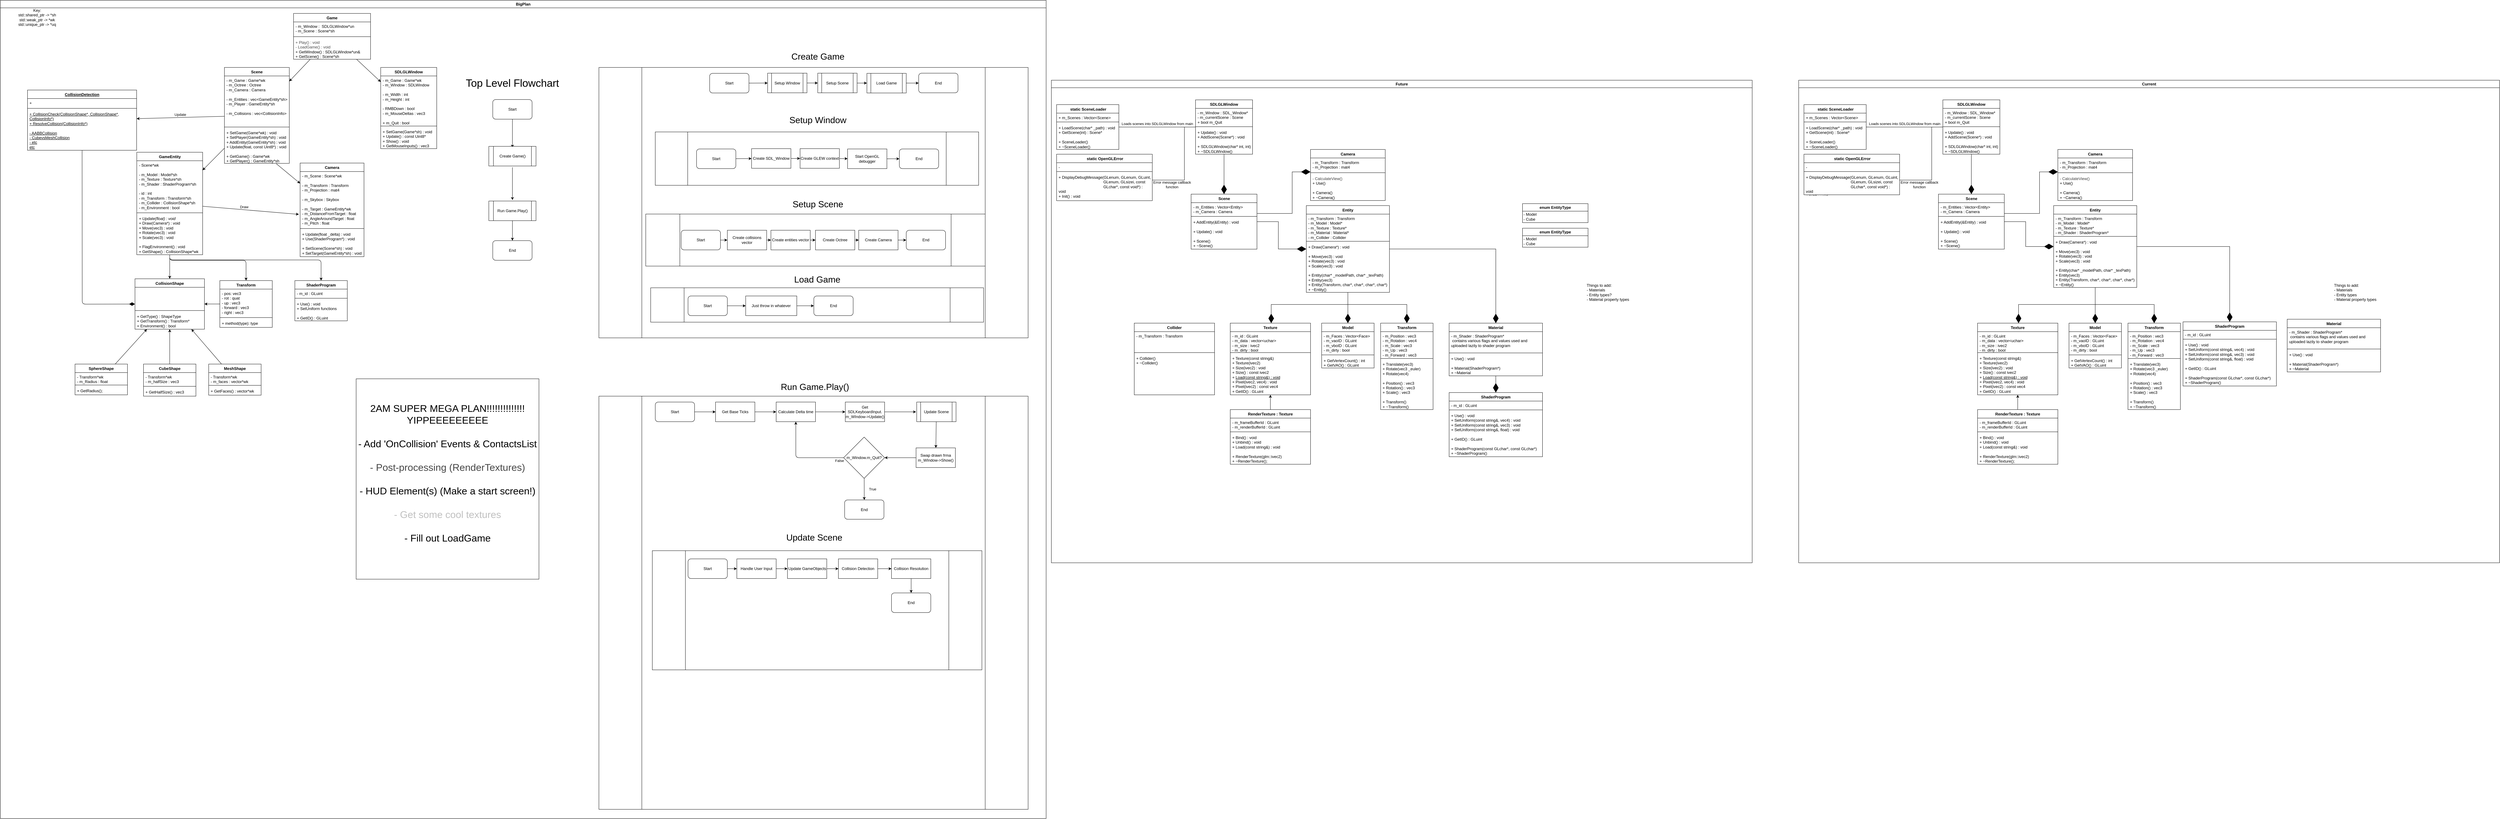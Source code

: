 <mxfile>
    <diagram name="Page-1" id="QG35j7kPHG6dron8eKFu">
        <mxGraphModel dx="9788" dy="1587" grid="0" gridSize="10" guides="1" tooltips="1" connect="1" arrows="1" fold="1" page="0" pageScale="1" pageWidth="827" pageHeight="1169" math="0" shadow="0" adaptiveColors="auto">
            <root>
                <mxCell id="0"/>
                <mxCell id="1" parent="0"/>
                <mxCell id="nX7riBeXGqenWPoqPl__-16" value="Current" style="swimlane;whiteSpace=wrap;html=1;" parent="1" vertex="1">
                    <mxGeometry x="-2323" y="-155" width="2139" height="1474" as="geometry"/>
                </mxCell>
                <mxCell id="VFV9XwUGxA5xjS1nipd3-9" style="edgeStyle=orthogonalEdgeStyle;rounded=0;orthogonalLoop=1;jettySize=auto;html=1;endArrow=diamondThin;endFill=1;endSize=26;" parent="nX7riBeXGqenWPoqPl__-16" source="nX7riBeXGqenWPoqPl__-19" target="nX7riBeXGqenWPoqPl__-52" edge="1">
                    <mxGeometry relative="1" as="geometry"/>
                </mxCell>
                <mxCell id="nX7riBeXGqenWPoqPl__-19" value="&lt;span style=&quot;background-color: transparent;&quot;&gt;SDLGLWindow&lt;/span&gt;" style="swimlane;fontStyle=1;align=center;verticalAlign=top;childLayout=stackLayout;horizontal=1;startSize=26;horizontalStack=0;resizeParent=1;resizeParentMax=0;resizeLast=0;collapsible=1;marginBottom=0;whiteSpace=wrap;html=1;" parent="nX7riBeXGqenWPoqPl__-16" vertex="1">
                    <mxGeometry x="440" y="60" width="174" height="166" as="geometry"/>
                </mxCell>
                <mxCell id="nX7riBeXGqenWPoqPl__-20" value="&lt;div&gt;&lt;font style=&quot;color: light-dark(rgb(0, 0, 0), rgb(255, 252, 252));&quot;&gt;- m_Window : SDL_Window*&lt;/font&gt;&lt;/div&gt;&lt;div&gt;- m_currentScene : Scene&lt;/div&gt;&lt;div&gt;&lt;font style=&quot;color: light-dark(rgb(0, 0, 0), rgb(255, 252, 252));&quot;&gt;+ bool m_Quit&lt;/font&gt;&lt;/div&gt;" style="text;strokeColor=none;fillColor=none;align=left;verticalAlign=top;spacingLeft=4;spacingRight=4;overflow=hidden;rotatable=0;points=[[0,0.5],[1,0.5]];portConstraint=eastwest;whiteSpace=wrap;html=1;" parent="nX7riBeXGqenWPoqPl__-19" vertex="1">
                    <mxGeometry y="26" width="174" height="52" as="geometry"/>
                </mxCell>
                <mxCell id="nX7riBeXGqenWPoqPl__-21" value="" style="line;strokeWidth=1;fillColor=none;align=left;verticalAlign=middle;spacingTop=-1;spacingLeft=3;spacingRight=3;rotatable=0;labelPosition=right;points=[];portConstraint=eastwest;strokeColor=inherit;" parent="nX7riBeXGqenWPoqPl__-19" vertex="1">
                    <mxGeometry y="78" width="174" height="8" as="geometry"/>
                </mxCell>
                <mxCell id="nX7riBeXGqenWPoqPl__-22" value="&lt;div&gt;+ Update() : void&lt;/div&gt;&lt;div&gt;+ AddScene(Scene*) : void&lt;/div&gt;&lt;div&gt;&lt;br&gt;&lt;/div&gt;&lt;div&gt;+ SDLGLWindow(char* int, int)&lt;/div&gt;&lt;div&gt;+ ~SDLGLWindow()&lt;/div&gt;" style="text;strokeColor=none;fillColor=none;align=left;verticalAlign=top;spacingLeft=4;spacingRight=4;overflow=hidden;rotatable=0;points=[[0,0.5],[1,0.5]];portConstraint=eastwest;whiteSpace=wrap;html=1;" parent="nX7riBeXGqenWPoqPl__-19" vertex="1">
                    <mxGeometry y="86" width="174" height="80" as="geometry"/>
                </mxCell>
                <mxCell id="nX7riBeXGqenWPoqPl__-32" value="Texture" style="swimlane;fontStyle=1;align=center;verticalAlign=top;childLayout=stackLayout;horizontal=1;startSize=26;horizontalStack=0;resizeParent=1;resizeParentMax=0;resizeLast=0;collapsible=1;marginBottom=0;whiteSpace=wrap;html=1;" parent="nX7riBeXGqenWPoqPl__-16" vertex="1">
                    <mxGeometry x="546" y="742" width="245" height="219" as="geometry"/>
                </mxCell>
                <mxCell id="nX7riBeXGqenWPoqPl__-33" value="&lt;font style=&quot;color: light-dark(rgb(0, 0, 0), rgb(255, 255, 255));&quot;&gt;- m_id : GLuint&lt;/font&gt;&lt;div&gt;&lt;font style=&quot;color: light-dark(rgb(0, 0, 0), rgb(255, 255, 255));&quot;&gt;- m_data : vector&amp;lt;uchar&amp;gt;&lt;/font&gt;&lt;/div&gt;&lt;div&gt;&lt;font style=&quot;color: light-dark(rgb(0, 0, 0), rgb(255, 255, 255));&quot;&gt;- m_size : ivec2&lt;/font&gt;&lt;/div&gt;&lt;div&gt;&lt;font style=&quot;color: light-dark(rgb(0, 0, 0), rgb(255, 255, 255));&quot;&gt;- m_dirty : bool&lt;/font&gt;&lt;/div&gt;" style="text;strokeColor=none;fillColor=none;align=left;verticalAlign=top;spacingLeft=4;spacingRight=4;overflow=hidden;rotatable=0;points=[[0,0.5],[1,0.5]];portConstraint=eastwest;whiteSpace=wrap;html=1;" parent="nX7riBeXGqenWPoqPl__-32" vertex="1">
                    <mxGeometry y="26" width="245" height="60" as="geometry"/>
                </mxCell>
                <mxCell id="nX7riBeXGqenWPoqPl__-34" value="" style="line;strokeWidth=1;fillColor=none;align=left;verticalAlign=middle;spacingTop=-1;spacingLeft=3;spacingRight=3;rotatable=0;labelPosition=right;points=[];portConstraint=eastwest;strokeColor=inherit;" parent="nX7riBeXGqenWPoqPl__-32" vertex="1">
                    <mxGeometry y="86" width="245" height="8" as="geometry"/>
                </mxCell>
                <mxCell id="nX7riBeXGqenWPoqPl__-35" value="&lt;font style=&quot;color: light-dark(rgb(0, 0, 0), rgb(255, 255, 255));&quot;&gt;+ Texture(const string&amp;amp;)&lt;/font&gt;&lt;div&gt;&lt;font style=&quot;color: light-dark(rgb(0, 0, 0), rgb(255, 255, 255));&quot;&gt;+ Texture(ivec2)&lt;/font&gt;&lt;/div&gt;&lt;div&gt;&lt;font style=&quot;color: light-dark(rgb(0, 0, 0), rgb(255, 255, 255));&quot;&gt;+ Size(ivec2) : void&lt;/font&gt;&lt;/div&gt;&lt;div&gt;&lt;font style=&quot;color: light-dark(rgb(0, 0, 0), rgb(255, 255, 255));&quot;&gt;+ Size() : const ivec2&lt;/font&gt;&lt;/div&gt;&lt;div&gt;&lt;font style=&quot;color: light-dark(rgb(0, 0, 0), rgb(255, 255, 255));&quot;&gt;+ &lt;u&gt;Load(const string&amp;amp;) : void&lt;/u&gt;&lt;/font&gt;&lt;/div&gt;&lt;div&gt;&lt;font style=&quot;color: light-dark(rgb(0, 0, 0), rgb(255, 255, 255));&quot;&gt;+ Pixel(ivec2, vec4) : void&lt;/font&gt;&lt;/div&gt;&lt;div&gt;&lt;font style=&quot;color: light-dark(rgb(0, 0, 0), rgb(255, 255, 255));&quot;&gt;+ Pixel(ivec2) : const vec4&lt;/font&gt;&lt;/div&gt;&lt;div&gt;&lt;font style=&quot;color: light-dark(rgb(0, 0, 0), rgb(255, 255, 255));&quot;&gt;+ GetID() : GLuint&lt;/font&gt;&lt;/div&gt;" style="text;strokeColor=none;fillColor=none;align=left;verticalAlign=top;spacingLeft=4;spacingRight=4;overflow=hidden;rotatable=0;points=[[0,0.5],[1,0.5]];portConstraint=eastwest;whiteSpace=wrap;html=1;" parent="nX7riBeXGqenWPoqPl__-32" vertex="1">
                    <mxGeometry y="94" width="245" height="125" as="geometry"/>
                </mxCell>
                <mxCell id="nX7riBeXGqenWPoqPl__-36" value="ShaderProgram" style="swimlane;fontStyle=1;align=center;verticalAlign=top;childLayout=stackLayout;horizontal=1;startSize=26;horizontalStack=0;resizeParent=1;resizeParentMax=0;resizeLast=0;collapsible=1;marginBottom=0;whiteSpace=wrap;html=1;" parent="nX7riBeXGqenWPoqPl__-16" vertex="1">
                    <mxGeometry x="1173" y="738" width="285" height="196" as="geometry"/>
                </mxCell>
                <mxCell id="nX7riBeXGqenWPoqPl__-37" value="- m_id : GLuint" style="text;strokeColor=none;fillColor=none;align=left;verticalAlign=top;spacingLeft=4;spacingRight=4;overflow=hidden;rotatable=0;points=[[0,0.5],[1,0.5]];portConstraint=eastwest;whiteSpace=wrap;html=1;" parent="nX7riBeXGqenWPoqPl__-36" vertex="1">
                    <mxGeometry y="26" width="285" height="23" as="geometry"/>
                </mxCell>
                <mxCell id="nX7riBeXGqenWPoqPl__-38" value="" style="line;strokeWidth=1;fillColor=none;align=left;verticalAlign=middle;spacingTop=-1;spacingLeft=3;spacingRight=3;rotatable=0;labelPosition=right;points=[];portConstraint=eastwest;strokeColor=inherit;" parent="nX7riBeXGqenWPoqPl__-36" vertex="1">
                    <mxGeometry y="49" width="285" height="8" as="geometry"/>
                </mxCell>
                <mxCell id="nX7riBeXGqenWPoqPl__-39" value="&lt;div&gt;&lt;font style=&quot;color: light-dark(rgb(0, 0, 0), rgb(255, 255, 255));&quot;&gt;+ Use() : void&lt;/font&gt;&lt;/div&gt;&lt;div&gt;&lt;font style=&quot;color: light-dark(rgb(0, 0, 0), rgb(255, 255, 255));&quot;&gt;+ SetUniform(const string&amp;amp;, vec4) : void&lt;/font&gt;&lt;/div&gt;&lt;font style=&quot;color: light-dark(rgb(0, 0, 0), rgb(255, 255, 255));&quot;&gt;+ SetUniform(const string&amp;amp;, vec3) : void&lt;/font&gt;&lt;div&gt;&lt;font style=&quot;color: light-dark(rgb(0, 0, 0), rgb(255, 255, 255));&quot;&gt;+ SetUniform(const string&amp;amp;, float) : void&lt;/font&gt;&lt;/div&gt;&lt;div&gt;&lt;font style=&quot;color: light-dark(rgb(0, 0, 0), rgb(255, 255, 255));&quot;&gt;&lt;br&gt;&lt;/font&gt;&lt;/div&gt;&lt;div&gt;&lt;font style=&quot;color: light-dark(rgb(0, 0, 0), rgb(255, 255, 255));&quot;&gt;+ GetID() : GLuint&lt;/font&gt;&lt;/div&gt;&lt;div&gt;&lt;font style=&quot;color: light-dark(rgb(0, 0, 0), rgb(255, 255, 255));&quot;&gt;&lt;br&gt;&lt;/font&gt;&lt;/div&gt;&lt;div&gt;&lt;font style=&quot;color: light-dark(rgb(0, 0, 0), rgb(255, 255, 255));&quot;&gt;+ ShaderProgram(const GLchar*, const GLchar*)&lt;/font&gt;&lt;/div&gt;&lt;div&gt;&lt;font style=&quot;color: light-dark(rgb(0, 0, 0), rgb(255, 255, 255));&quot;&gt;+ ~ShaderProgram()&lt;/font&gt;&lt;/div&gt;" style="text;strokeColor=none;fillColor=none;align=left;verticalAlign=top;spacingLeft=4;spacingRight=4;overflow=hidden;rotatable=0;points=[[0,0.5],[1,0.5]];portConstraint=eastwest;whiteSpace=wrap;html=1;" parent="nX7riBeXGqenWPoqPl__-36" vertex="1">
                    <mxGeometry y="57" width="285" height="139" as="geometry"/>
                </mxCell>
                <mxCell id="nX7riBeXGqenWPoqPl__-41" style="edgeStyle=orthogonalEdgeStyle;rounded=0;orthogonalLoop=1;jettySize=auto;html=1;endArrow=diamondThin;endFill=1;endSize=26;" parent="nX7riBeXGqenWPoqPl__-16" source="nX7riBeXGqenWPoqPl__-42" target="nX7riBeXGqenWPoqPl__-48" edge="1">
                    <mxGeometry relative="1" as="geometry">
                        <Array as="points">
                            <mxPoint x="848" y="633"/>
                            <mxPoint x="848" y="633"/>
                        </Array>
                    </mxGeometry>
                </mxCell>
                <mxCell id="VFV9XwUGxA5xjS1nipd3-2" style="edgeStyle=orthogonalEdgeStyle;rounded=0;orthogonalLoop=1;jettySize=auto;html=1;endArrow=diamondThin;endFill=1;endSize=26;entryX=0.5;entryY=0;entryDx=0;entryDy=0;" parent="nX7riBeXGqenWPoqPl__-16" source="nX7riBeXGqenWPoqPl__-42" target="nX7riBeXGqenWPoqPl__-36" edge="1">
                    <mxGeometry relative="1" as="geometry"/>
                </mxCell>
                <mxCell id="VFV9XwUGxA5xjS1nipd3-10" style="edgeStyle=orthogonalEdgeStyle;rounded=0;orthogonalLoop=1;jettySize=auto;html=1;endSize=26;endArrow=diamondThin;endFill=1;entryX=0.5;entryY=0;entryDx=0;entryDy=0;" parent="nX7riBeXGqenWPoqPl__-16" source="nX7riBeXGqenWPoqPl__-42" target="_Vgj__aWUREw3y97PpKe-4" edge="1">
                    <mxGeometry relative="1" as="geometry">
                        <Array as="points">
                            <mxPoint x="905" y="685"/>
                            <mxPoint x="1085" y="685"/>
                        </Array>
                    </mxGeometry>
                </mxCell>
                <mxCell id="VFV9XwUGxA5xjS1nipd3-11" style="edgeStyle=orthogonalEdgeStyle;rounded=0;orthogonalLoop=1;jettySize=auto;html=1;endSize=26;endArrow=diamondThin;endFill=1;" parent="nX7riBeXGqenWPoqPl__-16" source="nX7riBeXGqenWPoqPl__-42" target="nX7riBeXGqenWPoqPl__-32" edge="1">
                    <mxGeometry relative="1" as="geometry">
                        <Array as="points">
                            <mxPoint x="905" y="685"/>
                            <mxPoint x="671" y="685"/>
                        </Array>
                    </mxGeometry>
                </mxCell>
                <mxCell id="nX7riBeXGqenWPoqPl__-42" value="Entity" style="swimlane;fontStyle=1;align=center;verticalAlign=top;childLayout=stackLayout;horizontal=1;startSize=26;horizontalStack=0;resizeParent=1;resizeParentMax=0;resizeLast=0;collapsible=1;marginBottom=0;whiteSpace=wrap;html=1;" parent="nX7riBeXGqenWPoqPl__-16" vertex="1">
                    <mxGeometry x="778.13" y="383" width="253.75" height="250" as="geometry"/>
                </mxCell>
                <mxCell id="nX7riBeXGqenWPoqPl__-43" value="&lt;div&gt;- m_Transform : Transform&lt;/div&gt;&lt;div&gt;- m_Model : Model*&lt;/div&gt;&lt;div&gt;- m_Texture : Texture*&lt;/div&gt;&lt;div&gt;- m_Shader : ShaderProgram*&lt;/div&gt;" style="text;strokeColor=none;fillColor=none;align=left;verticalAlign=top;spacingLeft=4;spacingRight=4;overflow=hidden;rotatable=0;points=[[0,0.5],[1,0.5]];portConstraint=eastwest;whiteSpace=wrap;html=1;" parent="nX7riBeXGqenWPoqPl__-42" vertex="1">
                    <mxGeometry y="26" width="253.75" height="64" as="geometry"/>
                </mxCell>
                <mxCell id="nX7riBeXGqenWPoqPl__-44" value="" style="line;strokeWidth=1;fillColor=none;align=left;verticalAlign=middle;spacingTop=-1;spacingLeft=3;spacingRight=3;rotatable=0;labelPosition=right;points=[];portConstraint=eastwest;strokeColor=inherit;" parent="nX7riBeXGqenWPoqPl__-42" vertex="1">
                    <mxGeometry y="90" width="253.75" height="8" as="geometry"/>
                </mxCell>
                <mxCell id="nX7riBeXGqenWPoqPl__-45" value="&lt;div&gt;+ Draw(Camera*) : void&lt;/div&gt;&lt;div&gt;&lt;br&gt;&lt;/div&gt;&lt;div&gt;+ Move(vec3) : void&lt;/div&gt;&lt;div&gt;+ Rotate(vec3) : void&lt;/div&gt;&lt;div&gt;+ Scale(vec3) : void&lt;/div&gt;&lt;div&gt;&lt;br&gt;&lt;/div&gt;&lt;div&gt;+ Entity(char* _modelPath, char* _texPath)&lt;/div&gt;&lt;div&gt;+ Entity(vec3)&lt;/div&gt;&lt;div&gt;+ Entity(Transform, char*, char*, char*, char*)&lt;/div&gt;&lt;div&gt;+ ~Entity()&lt;/div&gt;" style="text;strokeColor=none;fillColor=none;align=left;verticalAlign=top;spacingLeft=4;spacingRight=4;overflow=hidden;rotatable=0;points=[[0,0.5],[1,0.5]];portConstraint=eastwest;whiteSpace=wrap;html=1;" parent="nX7riBeXGqenWPoqPl__-42" vertex="1">
                    <mxGeometry y="98" width="253.75" height="152" as="geometry"/>
                </mxCell>
                <mxCell id="nX7riBeXGqenWPoqPl__-48" value="Model" style="swimlane;fontStyle=1;align=center;verticalAlign=top;childLayout=stackLayout;horizontal=1;startSize=26;horizontalStack=0;resizeParent=1;resizeParentMax=0;resizeLast=0;collapsible=1;marginBottom=0;whiteSpace=wrap;html=1;" parent="nX7riBeXGqenWPoqPl__-16" vertex="1">
                    <mxGeometry x="825" y="742" width="160" height="137" as="geometry"/>
                </mxCell>
                <mxCell id="nX7riBeXGqenWPoqPl__-49" value="&lt;div&gt;- m_Faces : Vector&amp;lt;Face&amp;gt;&lt;/div&gt;&lt;div&gt;- m_vaoID : GLuint&lt;/div&gt;&lt;div&gt;- m_vboID : GLuint&lt;/div&gt;&lt;div&gt;- m_dirty : bool&lt;/div&gt;" style="text;strokeColor=none;fillColor=none;align=left;verticalAlign=top;spacingLeft=4;spacingRight=4;overflow=hidden;rotatable=0;points=[[0,0.5],[1,0.5]];portConstraint=eastwest;whiteSpace=wrap;html=1;" parent="nX7riBeXGqenWPoqPl__-48" vertex="1">
                    <mxGeometry y="26" width="160" height="67" as="geometry"/>
                </mxCell>
                <mxCell id="nX7riBeXGqenWPoqPl__-50" value="" style="line;strokeWidth=1;fillColor=none;align=left;verticalAlign=middle;spacingTop=-1;spacingLeft=3;spacingRight=3;rotatable=0;labelPosition=right;points=[];portConstraint=eastwest;strokeColor=inherit;" parent="nX7riBeXGqenWPoqPl__-48" vertex="1">
                    <mxGeometry y="93" width="160" height="8" as="geometry"/>
                </mxCell>
                <mxCell id="nX7riBeXGqenWPoqPl__-51" value="&lt;div&gt;+ GetVertexCount() : int&lt;/div&gt;&lt;div&gt;+ GetVAO() : GLuint&lt;/div&gt;" style="text;strokeColor=none;fillColor=none;align=left;verticalAlign=top;spacingLeft=4;spacingRight=4;overflow=hidden;rotatable=0;points=[[0,0.5],[1,0.5]];portConstraint=eastwest;whiteSpace=wrap;html=1;" parent="nX7riBeXGqenWPoqPl__-48" vertex="1">
                    <mxGeometry y="101" width="160" height="36" as="geometry"/>
                </mxCell>
                <mxCell id="nX7riBeXGqenWPoqPl__-56" style="edgeStyle=orthogonalEdgeStyle;rounded=0;orthogonalLoop=1;jettySize=auto;html=1;endArrow=diamondThin;endFill=1;endSize=26;" parent="nX7riBeXGqenWPoqPl__-16" source="nX7riBeXGqenWPoqPl__-52" target="nX7riBeXGqenWPoqPl__-42" edge="1">
                    <mxGeometry relative="1" as="geometry"/>
                </mxCell>
                <mxCell id="_Vgj__aWUREw3y97PpKe-2" style="edgeStyle=orthogonalEdgeStyle;rounded=0;orthogonalLoop=1;jettySize=auto;html=1;endArrow=diamondThin;endFill=1;endSize=26;" parent="nX7riBeXGqenWPoqPl__-16" source="nX7riBeXGqenWPoqPl__-52" target="nX7riBeXGqenWPoqPl__-58" edge="1">
                    <mxGeometry relative="1" as="geometry">
                        <Array as="points">
                            <mxPoint x="735" y="407"/>
                            <mxPoint x="735" y="280"/>
                        </Array>
                    </mxGeometry>
                </mxCell>
                <mxCell id="nX7riBeXGqenWPoqPl__-52" value="Scene" style="swimlane;fontStyle=1;align=center;verticalAlign=top;childLayout=stackLayout;horizontal=1;startSize=26;horizontalStack=0;resizeParent=1;resizeParentMax=0;resizeLast=0;collapsible=1;marginBottom=0;whiteSpace=wrap;html=1;" parent="nX7riBeXGqenWPoqPl__-16" vertex="1">
                    <mxGeometry x="426.5" y="348" width="201" height="168" as="geometry"/>
                </mxCell>
                <mxCell id="nX7riBeXGqenWPoqPl__-53" value="&lt;div&gt;- m_Entities : Vector&amp;lt;Entity&amp;gt;&lt;/div&gt;&lt;div&gt;- m_Camera : Camera&lt;/div&gt;" style="text;strokeColor=none;fillColor=none;align=left;verticalAlign=top;spacingLeft=4;spacingRight=4;overflow=hidden;rotatable=0;points=[[0,0.5],[1,0.5]];portConstraint=eastwest;whiteSpace=wrap;html=1;" parent="nX7riBeXGqenWPoqPl__-52" vertex="1">
                    <mxGeometry y="26" width="201" height="38" as="geometry"/>
                </mxCell>
                <mxCell id="nX7riBeXGqenWPoqPl__-54" value="" style="line;strokeWidth=1;fillColor=none;align=left;verticalAlign=middle;spacingTop=-1;spacingLeft=3;spacingRight=3;rotatable=0;labelPosition=right;points=[];portConstraint=eastwest;strokeColor=inherit;" parent="nX7riBeXGqenWPoqPl__-52" vertex="1">
                    <mxGeometry y="64" width="201" height="8" as="geometry"/>
                </mxCell>
                <mxCell id="nX7riBeXGqenWPoqPl__-55" value="&lt;div&gt;+ AddEntity(&amp;amp;Entity) : void&lt;/div&gt;&lt;div&gt;&lt;br&gt;&lt;/div&gt;&lt;div&gt;+ Update() : void&lt;/div&gt;&lt;div&gt;&lt;br&gt;&lt;/div&gt;&lt;div&gt;+ Scene()&lt;/div&gt;&lt;div&gt;+ ~Scene()&lt;/div&gt;" style="text;strokeColor=none;fillColor=none;align=left;verticalAlign=top;spacingLeft=4;spacingRight=4;overflow=hidden;rotatable=0;points=[[0,0.5],[1,0.5]];portConstraint=eastwest;whiteSpace=wrap;html=1;" parent="nX7riBeXGqenWPoqPl__-52" vertex="1">
                    <mxGeometry y="72" width="201" height="96" as="geometry"/>
                </mxCell>
                <mxCell id="nX7riBeXGqenWPoqPl__-58" value="&lt;div&gt;&lt;span style=&quot;background-color: transparent;&quot;&gt;Camera&lt;/span&gt;&lt;/div&gt;" style="swimlane;fontStyle=1;align=center;verticalAlign=top;childLayout=stackLayout;horizontal=1;startSize=26;horizontalStack=0;resizeParent=1;resizeParentMax=0;resizeLast=0;collapsible=1;marginBottom=0;whiteSpace=wrap;html=1;" parent="nX7riBeXGqenWPoqPl__-16" vertex="1">
                    <mxGeometry x="791" y="211.5" width="228" height="156" as="geometry"/>
                </mxCell>
                <mxCell id="nX7riBeXGqenWPoqPl__-59" value="&lt;div&gt;- m_Transform : Transform&lt;/div&gt;&lt;div&gt;- m_Projection : mat4&lt;/div&gt;" style="text;strokeColor=none;fillColor=none;align=left;verticalAlign=top;spacingLeft=4;spacingRight=4;overflow=hidden;rotatable=0;points=[[0,0.5],[1,0.5]];portConstraint=eastwest;whiteSpace=wrap;html=1;" parent="nX7riBeXGqenWPoqPl__-58" vertex="1">
                    <mxGeometry y="26" width="228" height="41" as="geometry"/>
                </mxCell>
                <mxCell id="nX7riBeXGqenWPoqPl__-60" value="" style="line;strokeWidth=1;fillColor=none;align=left;verticalAlign=middle;spacingTop=-1;spacingLeft=3;spacingRight=3;rotatable=0;labelPosition=right;points=[];portConstraint=eastwest;strokeColor=inherit;" parent="nX7riBeXGqenWPoqPl__-58" vertex="1">
                    <mxGeometry y="67" width="228" height="8" as="geometry"/>
                </mxCell>
                <mxCell id="nX7riBeXGqenWPoqPl__-61" value="&lt;div&gt;&lt;span style=&quot;background-color: transparent; color: rgb(63, 63, 63);&quot;&gt;- CalculateView()&lt;/span&gt;&lt;/div&gt;&lt;div&gt;+ Use()&lt;/div&gt;&lt;div&gt;&lt;br&gt;&lt;/div&gt;&lt;div&gt;+ Camera()&lt;/div&gt;&lt;div&gt;+ ~Camera()&lt;/div&gt;" style="text;strokeColor=none;fillColor=none;align=left;verticalAlign=top;spacingLeft=4;spacingRight=4;overflow=hidden;rotatable=0;points=[[0,0.5],[1,0.5]];portConstraint=eastwest;whiteSpace=wrap;html=1;" parent="nX7riBeXGqenWPoqPl__-58" vertex="1">
                    <mxGeometry y="75" width="228" height="81" as="geometry"/>
                </mxCell>
                <mxCell id="_Vgj__aWUREw3y97PpKe-4" value="Transform" style="swimlane;fontStyle=1;align=center;verticalAlign=top;childLayout=stackLayout;horizontal=1;startSize=26;horizontalStack=0;resizeParent=1;resizeParentMax=0;resizeLast=0;collapsible=1;marginBottom=0;whiteSpace=wrap;html=1;" parent="nX7riBeXGqenWPoqPl__-16" vertex="1">
                    <mxGeometry x="1005" y="742" width="160" height="264" as="geometry"/>
                </mxCell>
                <mxCell id="_Vgj__aWUREw3y97PpKe-5" value="&lt;div&gt;- m_Position : vec3&lt;/div&gt;&lt;div&gt;- m_Rotation : vec4&lt;/div&gt;&lt;div&gt;- m_Scale : vec3&lt;/div&gt;&lt;div&gt;- m_Up : vec3&lt;/div&gt;&lt;div&gt;- m_Forward : vec3&lt;/div&gt;" style="text;strokeColor=none;fillColor=none;align=left;verticalAlign=top;spacingLeft=4;spacingRight=4;overflow=hidden;rotatable=0;points=[[0,0.5],[1,0.5]];portConstraint=eastwest;whiteSpace=wrap;html=1;" parent="_Vgj__aWUREw3y97PpKe-4" vertex="1">
                    <mxGeometry y="26" width="160" height="78" as="geometry"/>
                </mxCell>
                <mxCell id="_Vgj__aWUREw3y97PpKe-6" value="" style="line;strokeWidth=1;fillColor=none;align=left;verticalAlign=middle;spacingTop=-1;spacingLeft=3;spacingRight=3;rotatable=0;labelPosition=right;points=[];portConstraint=eastwest;strokeColor=inherit;" parent="_Vgj__aWUREw3y97PpKe-4" vertex="1">
                    <mxGeometry y="104" width="160" height="8" as="geometry"/>
                </mxCell>
                <mxCell id="_Vgj__aWUREw3y97PpKe-7" value="&lt;div&gt;+ Translate(vec3)&lt;/div&gt;&lt;div&gt;+ Rotate(vec3 _euler)&lt;/div&gt;&lt;div&gt;+ Rotate(vec4)&lt;/div&gt;&lt;div&gt;&lt;br&gt;&lt;/div&gt;&lt;div&gt;+ Position() : vec3&lt;/div&gt;&lt;div&gt;+ Rotation() : vec3&lt;/div&gt;&lt;div&gt;+ Scale() : vec3&lt;/div&gt;&lt;div&gt;&lt;br&gt;&lt;/div&gt;&lt;div&gt;+ Transform()&lt;/div&gt;&lt;div&gt;+ ~Transform()&lt;/div&gt;" style="text;strokeColor=none;fillColor=none;align=left;verticalAlign=top;spacingLeft=4;spacingRight=4;overflow=hidden;rotatable=0;points=[[0,0.5],[1,0.5]];portConstraint=eastwest;whiteSpace=wrap;html=1;" parent="_Vgj__aWUREw3y97PpKe-4" vertex="1">
                    <mxGeometry y="112" width="160" height="152" as="geometry"/>
                </mxCell>
                <mxCell id="mvs7uQlptrKoOY5siquW-11" style="edgeStyle=orthogonalEdgeStyle;rounded=0;orthogonalLoop=1;jettySize=auto;html=1;" parent="nX7riBeXGqenWPoqPl__-16" source="mvs7uQlptrKoOY5siquW-7" target="nX7riBeXGqenWPoqPl__-32" edge="1">
                    <mxGeometry relative="1" as="geometry"/>
                </mxCell>
                <mxCell id="mvs7uQlptrKoOY5siquW-7" value="RenderTexture : Texture" style="swimlane;fontStyle=1;align=center;verticalAlign=top;childLayout=stackLayout;horizontal=1;startSize=26;horizontalStack=0;resizeParent=1;resizeParentMax=0;resizeLast=0;collapsible=1;marginBottom=0;whiteSpace=wrap;html=1;" parent="nX7riBeXGqenWPoqPl__-16" vertex="1">
                    <mxGeometry x="546" y="1006" width="245" height="167" as="geometry"/>
                </mxCell>
                <mxCell id="mvs7uQlptrKoOY5siquW-8" value="&lt;div&gt;- m_frameBufferId : GLuint&lt;/div&gt;&lt;div&gt;- m_renderBufferId : GLuint&lt;/div&gt;" style="text;strokeColor=none;fillColor=none;align=left;verticalAlign=top;spacingLeft=4;spacingRight=4;overflow=hidden;rotatable=0;points=[[0,0.5],[1,0.5]];portConstraint=eastwest;whiteSpace=wrap;html=1;" parent="mvs7uQlptrKoOY5siquW-7" vertex="1">
                    <mxGeometry y="26" width="245" height="38" as="geometry"/>
                </mxCell>
                <mxCell id="mvs7uQlptrKoOY5siquW-9" value="" style="line;strokeWidth=1;fillColor=none;align=left;verticalAlign=middle;spacingTop=-1;spacingLeft=3;spacingRight=3;rotatable=0;labelPosition=right;points=[];portConstraint=eastwest;strokeColor=inherit;" parent="mvs7uQlptrKoOY5siquW-7" vertex="1">
                    <mxGeometry y="64" width="245" height="8" as="geometry"/>
                </mxCell>
                <mxCell id="mvs7uQlptrKoOY5siquW-10" value="&lt;div&gt;+ Bind() : void&lt;/div&gt;&lt;div&gt;+ Unbind() : void&lt;/div&gt;&lt;div&gt;+ Load(const string&amp;amp;) : void&lt;/div&gt;&lt;div&gt;&lt;br&gt;&lt;/div&gt;&lt;div&gt;+ RenderTexture(glm::ivec2)&lt;/div&gt;&lt;div&gt;+ ~RenderTexture();&lt;/div&gt;" style="text;strokeColor=none;fillColor=none;align=left;verticalAlign=top;spacingLeft=4;spacingRight=4;overflow=hidden;rotatable=0;points=[[0,0.5],[1,0.5]];portConstraint=eastwest;whiteSpace=wrap;html=1;" parent="mvs7uQlptrKoOY5siquW-7" vertex="1">
                    <mxGeometry y="72" width="245" height="95" as="geometry"/>
                </mxCell>
                <mxCell id="VFV9XwUGxA5xjS1nipd3-7" value="Loads scenes into SDLGLWindow from main" style="edgeStyle=orthogonalEdgeStyle;rounded=0;orthogonalLoop=1;jettySize=auto;html=1;endArrow=none;startFill=0;" parent="nX7riBeXGqenWPoqPl__-16" source="VFV9XwUGxA5xjS1nipd3-3" target="nX7riBeXGqenWPoqPl__-19" edge="1">
                    <mxGeometry y="10" relative="1" as="geometry">
                        <mxPoint as="offset"/>
                    </mxGeometry>
                </mxCell>
                <mxCell id="VFV9XwUGxA5xjS1nipd3-3" value="&amp;nbsp;static SceneLoader" style="swimlane;fontStyle=1;align=center;verticalAlign=top;childLayout=stackLayout;horizontal=1;startSize=26;horizontalStack=0;resizeParent=1;resizeParentMax=0;resizeLast=0;collapsible=1;marginBottom=0;whiteSpace=wrap;html=1;" parent="nX7riBeXGqenWPoqPl__-16" vertex="1">
                    <mxGeometry x="16" y="74.5" width="190" height="137" as="geometry"/>
                </mxCell>
                <mxCell id="VFV9XwUGxA5xjS1nipd3-4" value="+ m_Scenes : Vector&amp;lt;Scene&amp;gt;" style="text;strokeColor=none;fillColor=none;align=left;verticalAlign=top;spacingLeft=4;spacingRight=4;overflow=hidden;rotatable=0;points=[[0,0.5],[1,0.5]];portConstraint=eastwest;whiteSpace=wrap;html=1;" parent="VFV9XwUGxA5xjS1nipd3-3" vertex="1">
                    <mxGeometry y="26" width="190" height="23" as="geometry"/>
                </mxCell>
                <mxCell id="VFV9XwUGxA5xjS1nipd3-5" value="" style="line;strokeWidth=1;fillColor=none;align=left;verticalAlign=middle;spacingTop=-1;spacingLeft=3;spacingRight=3;rotatable=0;labelPosition=right;points=[];portConstraint=eastwest;strokeColor=inherit;" parent="VFV9XwUGxA5xjS1nipd3-3" vertex="1">
                    <mxGeometry y="49" width="190" height="8" as="geometry"/>
                </mxCell>
                <mxCell id="VFV9XwUGxA5xjS1nipd3-6" value="&lt;div&gt;+ LoadScene(char* _path) : void&lt;/div&gt;&lt;div&gt;+ GetScene(int) : Scene*&lt;/div&gt;&lt;div&gt;&lt;br&gt;&lt;/div&gt;&lt;div&gt;+ SceneLoader()&lt;/div&gt;&lt;div&gt;+ ~SceneLoader()&lt;/div&gt;" style="text;strokeColor=none;fillColor=none;align=left;verticalAlign=top;spacingLeft=4;spacingRight=4;overflow=hidden;rotatable=0;points=[[0,0.5],[1,0.5]];portConstraint=eastwest;whiteSpace=wrap;html=1;" parent="VFV9XwUGxA5xjS1nipd3-3" vertex="1">
                    <mxGeometry y="57" width="190" height="80" as="geometry"/>
                </mxCell>
                <mxCell id="VFV9XwUGxA5xjS1nipd3-16" value="&lt;div&gt;Error message callback&lt;/div&gt;&lt;div&gt;function&lt;/div&gt;" style="edgeStyle=orthogonalEdgeStyle;rounded=0;orthogonalLoop=1;jettySize=auto;html=1;endArrow=none;startFill=0;" parent="nX7riBeXGqenWPoqPl__-16" source="VFV9XwUGxA5xjS1nipd3-12" target="nX7riBeXGqenWPoqPl__-19" edge="1">
                    <mxGeometry x="-0.591" y="-14" relative="1" as="geometry">
                        <Array as="points">
                            <mxPoint x="406" y="305"/>
                            <mxPoint x="406" y="143"/>
                        </Array>
                        <mxPoint as="offset"/>
                    </mxGeometry>
                </mxCell>
                <mxCell id="VFV9XwUGxA5xjS1nipd3-12" value="&amp;nbsp;static OpenGLError" style="swimlane;fontStyle=1;align=center;verticalAlign=top;childLayout=stackLayout;horizontal=1;startSize=26;horizontalStack=0;resizeParent=1;resizeParentMax=0;resizeLast=0;collapsible=1;marginBottom=0;whiteSpace=wrap;html=1;" parent="nX7riBeXGqenWPoqPl__-16" vertex="1">
                    <mxGeometry x="16" y="226" width="292" height="124" as="geometry"/>
                </mxCell>
                <mxCell id="VFV9XwUGxA5xjS1nipd3-13" value="-" style="text;strokeColor=none;fillColor=none;align=left;verticalAlign=top;spacingLeft=4;spacingRight=4;overflow=hidden;rotatable=0;points=[[0,0.5],[1,0.5]];portConstraint=eastwest;whiteSpace=wrap;html=1;" parent="VFV9XwUGxA5xjS1nipd3-12" vertex="1">
                    <mxGeometry y="26" width="292" height="23" as="geometry"/>
                </mxCell>
                <mxCell id="VFV9XwUGxA5xjS1nipd3-14" value="" style="line;strokeWidth=1;fillColor=none;align=left;verticalAlign=middle;spacingTop=-1;spacingLeft=3;spacingRight=3;rotatable=0;labelPosition=right;points=[];portConstraint=eastwest;strokeColor=inherit;" parent="VFV9XwUGxA5xjS1nipd3-12" vertex="1">
                    <mxGeometry y="49" width="292" height="8" as="geometry"/>
                </mxCell>
                <mxCell id="VFV9XwUGxA5xjS1nipd3-15" value="&lt;div&gt;+ DisplayDebugMessage(GLenum, GLenum, GLuint, &lt;span style=&quot;white-space: pre;&quot;&gt;&#x9;&lt;/span&gt;&lt;span style=&quot;white-space: pre;&quot;&gt;&#x9;&lt;/span&gt;&lt;span style=&quot;white-space: pre;&quot;&gt;&#x9;&lt;/span&gt;&lt;span style=&quot;white-space: pre;&quot;&gt;&#x9;&lt;/span&gt;&lt;span style=&quot;white-space: pre;&quot;&gt;&#x9;&lt;/span&gt; GLenum, GLsizei, const &lt;span style=&quot;white-space: pre;&quot;&gt;&#x9;&lt;/span&gt;&lt;span style=&quot;white-space: pre;&quot;&gt;&#x9;&lt;/span&gt;&lt;span style=&quot;white-space: pre;&quot;&gt;&#x9;&lt;/span&gt;&lt;span style=&quot;white-space: pre;&quot;&gt;&#x9;&lt;/span&gt;&lt;span style=&quot;white-space: pre;&quot;&gt;&#x9;&lt;/span&gt; GLchar*, const void*) : void&lt;/div&gt;&lt;div&gt;+ Init() : void&lt;/div&gt;" style="text;strokeColor=none;fillColor=none;align=left;verticalAlign=top;spacingLeft=4;spacingRight=4;overflow=hidden;rotatable=0;points=[[0,0.5],[1,0.5]];portConstraint=eastwest;whiteSpace=wrap;html=1;" parent="VFV9XwUGxA5xjS1nipd3-12" vertex="1">
                    <mxGeometry y="57" width="292" height="67" as="geometry"/>
                </mxCell>
                <mxCell id="VFV9XwUGxA5xjS1nipd3-17" value="&lt;div align=&quot;left&quot;&gt;Things to add:&lt;/div&gt;&lt;div align=&quot;left&quot;&gt;- Materials&lt;/div&gt;&lt;div align=&quot;left&quot;&gt;- Entity types&lt;/div&gt;&lt;div align=&quot;left&quot;&gt;- Material property types&lt;/div&gt;" style="text;html=1;align=left;verticalAlign=middle;whiteSpace=wrap;rounded=0;" parent="nX7riBeXGqenWPoqPl__-16" vertex="1">
                    <mxGeometry x="1632" y="617" width="174" height="61" as="geometry"/>
                </mxCell>
                <mxCell id="VFV9XwUGxA5xjS1nipd3-18" value="Material" style="swimlane;fontStyle=1;align=center;verticalAlign=top;childLayout=stackLayout;horizontal=1;startSize=26;horizontalStack=0;resizeParent=1;resizeParentMax=0;resizeLast=0;collapsible=1;marginBottom=0;whiteSpace=wrap;html=1;" parent="nX7riBeXGqenWPoqPl__-16" vertex="1">
                    <mxGeometry x="1491" y="730" width="285" height="161" as="geometry"/>
                </mxCell>
                <mxCell id="VFV9XwUGxA5xjS1nipd3-19" value="&lt;div&gt;- m_Shader : ShaderProgram*&lt;/div&gt;&lt;div&gt;&amp;nbsp;contains various flags and values used and uploaded lazily to shader program&lt;/div&gt;" style="text;strokeColor=none;fillColor=none;align=left;verticalAlign=top;spacingLeft=4;spacingRight=4;overflow=hidden;rotatable=0;points=[[0,0.5],[1,0.5]];portConstraint=eastwest;whiteSpace=wrap;html=1;" parent="VFV9XwUGxA5xjS1nipd3-18" vertex="1">
                    <mxGeometry y="26" width="285" height="61" as="geometry"/>
                </mxCell>
                <mxCell id="VFV9XwUGxA5xjS1nipd3-20" value="" style="line;strokeWidth=1;fillColor=none;align=left;verticalAlign=middle;spacingTop=-1;spacingLeft=3;spacingRight=3;rotatable=0;labelPosition=right;points=[];portConstraint=eastwest;strokeColor=inherit;" parent="VFV9XwUGxA5xjS1nipd3-18" vertex="1">
                    <mxGeometry y="87" width="285" height="8" as="geometry"/>
                </mxCell>
                <mxCell id="VFV9XwUGxA5xjS1nipd3-21" value="&lt;div&gt;+ Use() : void&lt;/div&gt;&lt;div&gt;&lt;br&gt;&lt;/div&gt;&lt;div&gt;+ Material(ShaderProgram*)&lt;/div&gt;&lt;div&gt;+ ~Material&lt;/div&gt;" style="text;strokeColor=none;fillColor=none;align=left;verticalAlign=top;spacingLeft=4;spacingRight=4;overflow=hidden;rotatable=0;points=[[0,0.5],[1,0.5]];portConstraint=eastwest;whiteSpace=wrap;html=1;" parent="VFV9XwUGxA5xjS1nipd3-18" vertex="1">
                    <mxGeometry y="95" width="285" height="66" as="geometry"/>
                </mxCell>
                <mxCell id="VFV9XwUGxA5xjS1nipd3-22" value="Future" style="swimlane;whiteSpace=wrap;html=1;" parent="1" vertex="1">
                    <mxGeometry x="-4604" y="-155" width="2139" height="1474" as="geometry"/>
                </mxCell>
                <mxCell id="VFV9XwUGxA5xjS1nipd3-23" style="edgeStyle=orthogonalEdgeStyle;rounded=0;orthogonalLoop=1;jettySize=auto;html=1;endArrow=diamondThin;endFill=1;endSize=26;" parent="VFV9XwUGxA5xjS1nipd3-22" source="VFV9XwUGxA5xjS1nipd3-24" target="VFV9XwUGxA5xjS1nipd3-50" edge="1">
                    <mxGeometry relative="1" as="geometry"/>
                </mxCell>
                <mxCell id="VFV9XwUGxA5xjS1nipd3-24" value="&lt;span style=&quot;background-color: transparent;&quot;&gt;SDLGLWindow&lt;/span&gt;" style="swimlane;fontStyle=1;align=center;verticalAlign=top;childLayout=stackLayout;horizontal=1;startSize=26;horizontalStack=0;resizeParent=1;resizeParentMax=0;resizeLast=0;collapsible=1;marginBottom=0;whiteSpace=wrap;html=1;" parent="VFV9XwUGxA5xjS1nipd3-22" vertex="1">
                    <mxGeometry x="440" y="60" width="174" height="166" as="geometry"/>
                </mxCell>
                <mxCell id="VFV9XwUGxA5xjS1nipd3-25" value="&lt;div&gt;&lt;font style=&quot;color: light-dark(rgb(0, 0, 0), rgb(255, 252, 252));&quot;&gt;- m_Window : SDL_Window*&lt;/font&gt;&lt;/div&gt;&lt;div&gt;- m_currentScene : Scene&lt;/div&gt;&lt;div&gt;&lt;font style=&quot;color: light-dark(rgb(0, 0, 0), rgb(255, 252, 252));&quot;&gt;+ bool m_Quit&lt;/font&gt;&lt;/div&gt;" style="text;strokeColor=none;fillColor=none;align=left;verticalAlign=top;spacingLeft=4;spacingRight=4;overflow=hidden;rotatable=0;points=[[0,0.5],[1,0.5]];portConstraint=eastwest;whiteSpace=wrap;html=1;" parent="VFV9XwUGxA5xjS1nipd3-24" vertex="1">
                    <mxGeometry y="26" width="174" height="52" as="geometry"/>
                </mxCell>
                <mxCell id="VFV9XwUGxA5xjS1nipd3-26" value="" style="line;strokeWidth=1;fillColor=none;align=left;verticalAlign=middle;spacingTop=-1;spacingLeft=3;spacingRight=3;rotatable=0;labelPosition=right;points=[];portConstraint=eastwest;strokeColor=inherit;" parent="VFV9XwUGxA5xjS1nipd3-24" vertex="1">
                    <mxGeometry y="78" width="174" height="8" as="geometry"/>
                </mxCell>
                <mxCell id="VFV9XwUGxA5xjS1nipd3-27" value="&lt;div&gt;+ Update() : void&lt;/div&gt;&lt;div&gt;+ AddScene(Scene*) : void&lt;/div&gt;&lt;div&gt;&lt;br&gt;&lt;/div&gt;&lt;div&gt;+ SDLGLWindow(char* int, int)&lt;/div&gt;&lt;div&gt;+ ~SDLGLWindow()&lt;/div&gt;" style="text;strokeColor=none;fillColor=none;align=left;verticalAlign=top;spacingLeft=4;spacingRight=4;overflow=hidden;rotatable=0;points=[[0,0.5],[1,0.5]];portConstraint=eastwest;whiteSpace=wrap;html=1;" parent="VFV9XwUGxA5xjS1nipd3-24" vertex="1">
                    <mxGeometry y="86" width="174" height="80" as="geometry"/>
                </mxCell>
                <mxCell id="VFV9XwUGxA5xjS1nipd3-28" value="Texture" style="swimlane;fontStyle=1;align=center;verticalAlign=top;childLayout=stackLayout;horizontal=1;startSize=26;horizontalStack=0;resizeParent=1;resizeParentMax=0;resizeLast=0;collapsible=1;marginBottom=0;whiteSpace=wrap;html=1;" parent="VFV9XwUGxA5xjS1nipd3-22" vertex="1">
                    <mxGeometry x="546" y="742" width="245" height="219" as="geometry"/>
                </mxCell>
                <mxCell id="VFV9XwUGxA5xjS1nipd3-29" value="&lt;font style=&quot;color: light-dark(rgb(0, 0, 0), rgb(255, 255, 255));&quot;&gt;- m_id : GLuint&lt;/font&gt;&lt;div&gt;&lt;font style=&quot;color: light-dark(rgb(0, 0, 0), rgb(255, 255, 255));&quot;&gt;- m_data : vector&amp;lt;uchar&amp;gt;&lt;/font&gt;&lt;/div&gt;&lt;div&gt;&lt;font style=&quot;color: light-dark(rgb(0, 0, 0), rgb(255, 255, 255));&quot;&gt;- m_size : ivec2&lt;/font&gt;&lt;/div&gt;&lt;div&gt;&lt;font style=&quot;color: light-dark(rgb(0, 0, 0), rgb(255, 255, 255));&quot;&gt;- m_dirty : bool&lt;/font&gt;&lt;/div&gt;" style="text;strokeColor=none;fillColor=none;align=left;verticalAlign=top;spacingLeft=4;spacingRight=4;overflow=hidden;rotatable=0;points=[[0,0.5],[1,0.5]];portConstraint=eastwest;whiteSpace=wrap;html=1;" parent="VFV9XwUGxA5xjS1nipd3-28" vertex="1">
                    <mxGeometry y="26" width="245" height="60" as="geometry"/>
                </mxCell>
                <mxCell id="VFV9XwUGxA5xjS1nipd3-30" value="" style="line;strokeWidth=1;fillColor=none;align=left;verticalAlign=middle;spacingTop=-1;spacingLeft=3;spacingRight=3;rotatable=0;labelPosition=right;points=[];portConstraint=eastwest;strokeColor=inherit;" parent="VFV9XwUGxA5xjS1nipd3-28" vertex="1">
                    <mxGeometry y="86" width="245" height="8" as="geometry"/>
                </mxCell>
                <mxCell id="VFV9XwUGxA5xjS1nipd3-31" value="&lt;font style=&quot;color: light-dark(rgb(0, 0, 0), rgb(255, 255, 255));&quot;&gt;+ Texture(const string&amp;amp;)&lt;/font&gt;&lt;div&gt;&lt;font style=&quot;color: light-dark(rgb(0, 0, 0), rgb(255, 255, 255));&quot;&gt;+ Texture(ivec2)&lt;/font&gt;&lt;/div&gt;&lt;div&gt;&lt;font style=&quot;color: light-dark(rgb(0, 0, 0), rgb(255, 255, 255));&quot;&gt;+ Size(ivec2) : void&lt;/font&gt;&lt;/div&gt;&lt;div&gt;&lt;font style=&quot;color: light-dark(rgb(0, 0, 0), rgb(255, 255, 255));&quot;&gt;+ Size() : const ivec2&lt;/font&gt;&lt;/div&gt;&lt;div&gt;&lt;font style=&quot;color: light-dark(rgb(0, 0, 0), rgb(255, 255, 255));&quot;&gt;+ &lt;u&gt;Load(const string&amp;amp;) : void&lt;/u&gt;&lt;/font&gt;&lt;/div&gt;&lt;div&gt;&lt;font style=&quot;color: light-dark(rgb(0, 0, 0), rgb(255, 255, 255));&quot;&gt;+ Pixel(ivec2, vec4) : void&lt;/font&gt;&lt;/div&gt;&lt;div&gt;&lt;font style=&quot;color: light-dark(rgb(0, 0, 0), rgb(255, 255, 255));&quot;&gt;+ Pixel(ivec2) : const vec4&lt;/font&gt;&lt;/div&gt;&lt;div&gt;&lt;font style=&quot;color: light-dark(rgb(0, 0, 0), rgb(255, 255, 255));&quot;&gt;+ GetID() : GLuint&lt;/font&gt;&lt;/div&gt;" style="text;strokeColor=none;fillColor=none;align=left;verticalAlign=top;spacingLeft=4;spacingRight=4;overflow=hidden;rotatable=0;points=[[0,0.5],[1,0.5]];portConstraint=eastwest;whiteSpace=wrap;html=1;" parent="VFV9XwUGxA5xjS1nipd3-28" vertex="1">
                    <mxGeometry y="94" width="245" height="125" as="geometry"/>
                </mxCell>
                <mxCell id="VFV9XwUGxA5xjS1nipd3-32" value="ShaderProgram" style="swimlane;fontStyle=1;align=center;verticalAlign=top;childLayout=stackLayout;horizontal=1;startSize=26;horizontalStack=0;resizeParent=1;resizeParentMax=0;resizeLast=0;collapsible=1;marginBottom=0;whiteSpace=wrap;html=1;" parent="VFV9XwUGxA5xjS1nipd3-22" vertex="1">
                    <mxGeometry x="1214" y="954" width="285" height="196" as="geometry"/>
                </mxCell>
                <mxCell id="VFV9XwUGxA5xjS1nipd3-33" value="- m_id : GLuint" style="text;strokeColor=none;fillColor=none;align=left;verticalAlign=top;spacingLeft=4;spacingRight=4;overflow=hidden;rotatable=0;points=[[0,0.5],[1,0.5]];portConstraint=eastwest;whiteSpace=wrap;html=1;" parent="VFV9XwUGxA5xjS1nipd3-32" vertex="1">
                    <mxGeometry y="26" width="285" height="23" as="geometry"/>
                </mxCell>
                <mxCell id="VFV9XwUGxA5xjS1nipd3-34" value="" style="line;strokeWidth=1;fillColor=none;align=left;verticalAlign=middle;spacingTop=-1;spacingLeft=3;spacingRight=3;rotatable=0;labelPosition=right;points=[];portConstraint=eastwest;strokeColor=inherit;" parent="VFV9XwUGxA5xjS1nipd3-32" vertex="1">
                    <mxGeometry y="49" width="285" height="8" as="geometry"/>
                </mxCell>
                <mxCell id="VFV9XwUGxA5xjS1nipd3-35" value="&lt;div&gt;&lt;font style=&quot;color: light-dark(rgb(0, 0, 0), rgb(255, 255, 255));&quot;&gt;+ Use() : void&lt;/font&gt;&lt;/div&gt;&lt;div&gt;&lt;font style=&quot;color: light-dark(rgb(0, 0, 0), rgb(255, 255, 255));&quot;&gt;+ SetUniform(const string&amp;amp;, vec4) : void&lt;/font&gt;&lt;/div&gt;&lt;font style=&quot;color: light-dark(rgb(0, 0, 0), rgb(255, 255, 255));&quot;&gt;+ SetUniform(const string&amp;amp;, vec3) : void&lt;/font&gt;&lt;div&gt;&lt;font style=&quot;color: light-dark(rgb(0, 0, 0), rgb(255, 255, 255));&quot;&gt;+ SetUniform(const string&amp;amp;, float) : void&lt;/font&gt;&lt;/div&gt;&lt;div&gt;&lt;font style=&quot;color: light-dark(rgb(0, 0, 0), rgb(255, 255, 255));&quot;&gt;&lt;br&gt;&lt;/font&gt;&lt;/div&gt;&lt;div&gt;&lt;font style=&quot;color: light-dark(rgb(0, 0, 0), rgb(255, 255, 255));&quot;&gt;+ GetID() : GLuint&lt;/font&gt;&lt;/div&gt;&lt;div&gt;&lt;font style=&quot;color: light-dark(rgb(0, 0, 0), rgb(255, 255, 255));&quot;&gt;&lt;br&gt;&lt;/font&gt;&lt;/div&gt;&lt;div&gt;&lt;font style=&quot;color: light-dark(rgb(0, 0, 0), rgb(255, 255, 255));&quot;&gt;+ ShaderProgram(const GLchar*, const GLchar*)&lt;/font&gt;&lt;/div&gt;&lt;div&gt;&lt;font style=&quot;color: light-dark(rgb(0, 0, 0), rgb(255, 255, 255));&quot;&gt;+ ~ShaderProgram()&lt;/font&gt;&lt;/div&gt;" style="text;strokeColor=none;fillColor=none;align=left;verticalAlign=top;spacingLeft=4;spacingRight=4;overflow=hidden;rotatable=0;points=[[0,0.5],[1,0.5]];portConstraint=eastwest;whiteSpace=wrap;html=1;" parent="VFV9XwUGxA5xjS1nipd3-32" vertex="1">
                    <mxGeometry y="57" width="285" height="139" as="geometry"/>
                </mxCell>
                <mxCell id="VFV9XwUGxA5xjS1nipd3-36" style="edgeStyle=orthogonalEdgeStyle;rounded=0;orthogonalLoop=1;jettySize=auto;html=1;endArrow=diamondThin;endFill=1;endSize=26;" parent="VFV9XwUGxA5xjS1nipd3-22" source="VFV9XwUGxA5xjS1nipd3-40" target="VFV9XwUGxA5xjS1nipd3-44" edge="1">
                    <mxGeometry relative="1" as="geometry">
                        <Array as="points">
                            <mxPoint x="848" y="633"/>
                            <mxPoint x="848" y="633"/>
                        </Array>
                    </mxGeometry>
                </mxCell>
                <mxCell id="VFV9XwUGxA5xjS1nipd3-37" style="edgeStyle=orthogonalEdgeStyle;rounded=0;orthogonalLoop=1;jettySize=auto;html=1;endArrow=diamondThin;endFill=1;endSize=26;" parent="VFV9XwUGxA5xjS1nipd3-22" source="VFV9XwUGxA5xjS1nipd3-40" target="VFV9XwUGxA5xjS1nipd3-78" edge="1">
                    <mxGeometry relative="1" as="geometry"/>
                </mxCell>
                <mxCell id="VFV9XwUGxA5xjS1nipd3-38" style="edgeStyle=orthogonalEdgeStyle;rounded=0;orthogonalLoop=1;jettySize=auto;html=1;endSize=26;endArrow=diamondThin;endFill=1;entryX=0.5;entryY=0;entryDx=0;entryDy=0;" parent="VFV9XwUGxA5xjS1nipd3-22" source="VFV9XwUGxA5xjS1nipd3-40" target="VFV9XwUGxA5xjS1nipd3-58" edge="1">
                    <mxGeometry relative="1" as="geometry">
                        <Array as="points">
                            <mxPoint x="905" y="685"/>
                            <mxPoint x="1085" y="685"/>
                        </Array>
                    </mxGeometry>
                </mxCell>
                <mxCell id="VFV9XwUGxA5xjS1nipd3-39" style="edgeStyle=orthogonalEdgeStyle;rounded=0;orthogonalLoop=1;jettySize=auto;html=1;endSize=26;endArrow=diamondThin;endFill=1;" parent="VFV9XwUGxA5xjS1nipd3-22" source="VFV9XwUGxA5xjS1nipd3-40" target="VFV9XwUGxA5xjS1nipd3-28" edge="1">
                    <mxGeometry relative="1" as="geometry">
                        <Array as="points">
                            <mxPoint x="905" y="685"/>
                            <mxPoint x="671" y="685"/>
                        </Array>
                    </mxGeometry>
                </mxCell>
                <mxCell id="VFV9XwUGxA5xjS1nipd3-40" value="Entity" style="swimlane;fontStyle=1;align=center;verticalAlign=top;childLayout=stackLayout;horizontal=1;startSize=26;horizontalStack=0;resizeParent=1;resizeParentMax=0;resizeLast=0;collapsible=1;marginBottom=0;whiteSpace=wrap;html=1;" parent="VFV9XwUGxA5xjS1nipd3-22" vertex="1">
                    <mxGeometry x="778.13" y="383" width="253.75" height="265" as="geometry"/>
                </mxCell>
                <mxCell id="VFV9XwUGxA5xjS1nipd3-41" value="&lt;div&gt;- m_Transform : Transform&lt;/div&gt;&lt;div&gt;- m_Model : Model*&lt;/div&gt;&lt;div&gt;- m_Texture : Texture*&lt;/div&gt;&lt;div&gt;- m_Material : Material*&lt;/div&gt;&lt;div&gt;- m_Collider : Collider&lt;/div&gt;" style="text;strokeColor=none;fillColor=none;align=left;verticalAlign=top;spacingLeft=4;spacingRight=4;overflow=hidden;rotatable=0;points=[[0,0.5],[1,0.5]];portConstraint=eastwest;whiteSpace=wrap;html=1;" parent="VFV9XwUGxA5xjS1nipd3-40" vertex="1">
                    <mxGeometry y="26" width="253.75" height="79" as="geometry"/>
                </mxCell>
                <mxCell id="VFV9XwUGxA5xjS1nipd3-42" value="" style="line;strokeWidth=1;fillColor=none;align=left;verticalAlign=middle;spacingTop=-1;spacingLeft=3;spacingRight=3;rotatable=0;labelPosition=right;points=[];portConstraint=eastwest;strokeColor=inherit;" parent="VFV9XwUGxA5xjS1nipd3-40" vertex="1">
                    <mxGeometry y="105" width="253.75" height="8" as="geometry"/>
                </mxCell>
                <mxCell id="VFV9XwUGxA5xjS1nipd3-43" value="&lt;div&gt;+ Draw(Camera*) : void&lt;/div&gt;&lt;div&gt;&lt;br&gt;&lt;/div&gt;&lt;div&gt;+ Move(vec3) : void&lt;/div&gt;&lt;div&gt;+ Rotate(vec3) : void&lt;/div&gt;&lt;div&gt;+ Scale(vec3) : void&lt;/div&gt;&lt;div&gt;&lt;br&gt;&lt;/div&gt;&lt;div&gt;+ Entity(char* _modelPath, char* _texPath)&lt;/div&gt;&lt;div&gt;+ Entity(vec3)&lt;/div&gt;&lt;div&gt;+ Entity(Transform, char*, char*, char*, char*)&lt;/div&gt;&lt;div&gt;+ ~Entity()&lt;/div&gt;" style="text;strokeColor=none;fillColor=none;align=left;verticalAlign=top;spacingLeft=4;spacingRight=4;overflow=hidden;rotatable=0;points=[[0,0.5],[1,0.5]];portConstraint=eastwest;whiteSpace=wrap;html=1;" parent="VFV9XwUGxA5xjS1nipd3-40" vertex="1">
                    <mxGeometry y="113" width="253.75" height="152" as="geometry"/>
                </mxCell>
                <mxCell id="VFV9XwUGxA5xjS1nipd3-44" value="Model" style="swimlane;fontStyle=1;align=center;verticalAlign=top;childLayout=stackLayout;horizontal=1;startSize=26;horizontalStack=0;resizeParent=1;resizeParentMax=0;resizeLast=0;collapsible=1;marginBottom=0;whiteSpace=wrap;html=1;" parent="VFV9XwUGxA5xjS1nipd3-22" vertex="1">
                    <mxGeometry x="825" y="742" width="160" height="137" as="geometry"/>
                </mxCell>
                <mxCell id="VFV9XwUGxA5xjS1nipd3-45" value="&lt;div&gt;- m_Faces : Vector&amp;lt;Face&amp;gt;&lt;/div&gt;&lt;div&gt;- m_vaoID : GLuint&lt;/div&gt;&lt;div&gt;- m_vboID : GLuint&lt;/div&gt;&lt;div&gt;- m_dirty : bool&lt;/div&gt;" style="text;strokeColor=none;fillColor=none;align=left;verticalAlign=top;spacingLeft=4;spacingRight=4;overflow=hidden;rotatable=0;points=[[0,0.5],[1,0.5]];portConstraint=eastwest;whiteSpace=wrap;html=1;" parent="VFV9XwUGxA5xjS1nipd3-44" vertex="1">
                    <mxGeometry y="26" width="160" height="67" as="geometry"/>
                </mxCell>
                <mxCell id="VFV9XwUGxA5xjS1nipd3-46" value="" style="line;strokeWidth=1;fillColor=none;align=left;verticalAlign=middle;spacingTop=-1;spacingLeft=3;spacingRight=3;rotatable=0;labelPosition=right;points=[];portConstraint=eastwest;strokeColor=inherit;" parent="VFV9XwUGxA5xjS1nipd3-44" vertex="1">
                    <mxGeometry y="93" width="160" height="8" as="geometry"/>
                </mxCell>
                <mxCell id="VFV9XwUGxA5xjS1nipd3-47" value="&lt;div&gt;+ GetVertexCount() : int&lt;/div&gt;&lt;div&gt;+ GetVAO() : GLuint&lt;/div&gt;" style="text;strokeColor=none;fillColor=none;align=left;verticalAlign=top;spacingLeft=4;spacingRight=4;overflow=hidden;rotatable=0;points=[[0,0.5],[1,0.5]];portConstraint=eastwest;whiteSpace=wrap;html=1;" parent="VFV9XwUGxA5xjS1nipd3-44" vertex="1">
                    <mxGeometry y="101" width="160" height="36" as="geometry"/>
                </mxCell>
                <mxCell id="VFV9XwUGxA5xjS1nipd3-48" style="edgeStyle=orthogonalEdgeStyle;rounded=0;orthogonalLoop=1;jettySize=auto;html=1;endArrow=diamondThin;endFill=1;endSize=26;" parent="VFV9XwUGxA5xjS1nipd3-22" source="VFV9XwUGxA5xjS1nipd3-50" target="VFV9XwUGxA5xjS1nipd3-40" edge="1">
                    <mxGeometry relative="1" as="geometry"/>
                </mxCell>
                <mxCell id="VFV9XwUGxA5xjS1nipd3-49" style="edgeStyle=orthogonalEdgeStyle;rounded=0;orthogonalLoop=1;jettySize=auto;html=1;endArrow=diamondThin;endFill=1;endSize=26;" parent="VFV9XwUGxA5xjS1nipd3-22" source="VFV9XwUGxA5xjS1nipd3-50" target="VFV9XwUGxA5xjS1nipd3-54" edge="1">
                    <mxGeometry relative="1" as="geometry">
                        <Array as="points">
                            <mxPoint x="735" y="407"/>
                            <mxPoint x="735" y="280"/>
                        </Array>
                    </mxGeometry>
                </mxCell>
                <mxCell id="VFV9XwUGxA5xjS1nipd3-50" value="Scene" style="swimlane;fontStyle=1;align=center;verticalAlign=top;childLayout=stackLayout;horizontal=1;startSize=26;horizontalStack=0;resizeParent=1;resizeParentMax=0;resizeLast=0;collapsible=1;marginBottom=0;whiteSpace=wrap;html=1;" parent="VFV9XwUGxA5xjS1nipd3-22" vertex="1">
                    <mxGeometry x="426.5" y="348" width="201" height="168" as="geometry"/>
                </mxCell>
                <mxCell id="VFV9XwUGxA5xjS1nipd3-51" value="&lt;div&gt;- m_Entities : Vector&amp;lt;Entity&amp;gt;&lt;/div&gt;&lt;div&gt;- m_Camera : Camera&lt;/div&gt;" style="text;strokeColor=none;fillColor=none;align=left;verticalAlign=top;spacingLeft=4;spacingRight=4;overflow=hidden;rotatable=0;points=[[0,0.5],[1,0.5]];portConstraint=eastwest;whiteSpace=wrap;html=1;" parent="VFV9XwUGxA5xjS1nipd3-50" vertex="1">
                    <mxGeometry y="26" width="201" height="38" as="geometry"/>
                </mxCell>
                <mxCell id="VFV9XwUGxA5xjS1nipd3-52" value="" style="line;strokeWidth=1;fillColor=none;align=left;verticalAlign=middle;spacingTop=-1;spacingLeft=3;spacingRight=3;rotatable=0;labelPosition=right;points=[];portConstraint=eastwest;strokeColor=inherit;" parent="VFV9XwUGxA5xjS1nipd3-50" vertex="1">
                    <mxGeometry y="64" width="201" height="8" as="geometry"/>
                </mxCell>
                <mxCell id="VFV9XwUGxA5xjS1nipd3-53" value="&lt;div&gt;+ AddEntity(&amp;amp;Entity) : void&lt;/div&gt;&lt;div&gt;&lt;br&gt;&lt;/div&gt;&lt;div&gt;+ Update() : void&lt;/div&gt;&lt;div&gt;&lt;br&gt;&lt;/div&gt;&lt;div&gt;+ Scene()&lt;/div&gt;&lt;div&gt;+ ~Scene()&lt;/div&gt;" style="text;strokeColor=none;fillColor=none;align=left;verticalAlign=top;spacingLeft=4;spacingRight=4;overflow=hidden;rotatable=0;points=[[0,0.5],[1,0.5]];portConstraint=eastwest;whiteSpace=wrap;html=1;" parent="VFV9XwUGxA5xjS1nipd3-50" vertex="1">
                    <mxGeometry y="72" width="201" height="96" as="geometry"/>
                </mxCell>
                <mxCell id="VFV9XwUGxA5xjS1nipd3-54" value="&lt;div&gt;&lt;span style=&quot;background-color: transparent;&quot;&gt;Camera&lt;/span&gt;&lt;/div&gt;" style="swimlane;fontStyle=1;align=center;verticalAlign=top;childLayout=stackLayout;horizontal=1;startSize=26;horizontalStack=0;resizeParent=1;resizeParentMax=0;resizeLast=0;collapsible=1;marginBottom=0;whiteSpace=wrap;html=1;" parent="VFV9XwUGxA5xjS1nipd3-22" vertex="1">
                    <mxGeometry x="791" y="211.5" width="228" height="156" as="geometry"/>
                </mxCell>
                <mxCell id="VFV9XwUGxA5xjS1nipd3-55" value="&lt;div&gt;- m_Transform : Transform&lt;/div&gt;&lt;div&gt;- m_Projection : mat4&lt;/div&gt;" style="text;strokeColor=none;fillColor=none;align=left;verticalAlign=top;spacingLeft=4;spacingRight=4;overflow=hidden;rotatable=0;points=[[0,0.5],[1,0.5]];portConstraint=eastwest;whiteSpace=wrap;html=1;" parent="VFV9XwUGxA5xjS1nipd3-54" vertex="1">
                    <mxGeometry y="26" width="228" height="41" as="geometry"/>
                </mxCell>
                <mxCell id="VFV9XwUGxA5xjS1nipd3-56" value="" style="line;strokeWidth=1;fillColor=none;align=left;verticalAlign=middle;spacingTop=-1;spacingLeft=3;spacingRight=3;rotatable=0;labelPosition=right;points=[];portConstraint=eastwest;strokeColor=inherit;" parent="VFV9XwUGxA5xjS1nipd3-54" vertex="1">
                    <mxGeometry y="67" width="228" height="8" as="geometry"/>
                </mxCell>
                <mxCell id="VFV9XwUGxA5xjS1nipd3-57" value="&lt;div&gt;&lt;span style=&quot;background-color: transparent; color: rgb(63, 63, 63);&quot;&gt;- CalculateView()&lt;/span&gt;&lt;/div&gt;&lt;div&gt;+ Use()&lt;/div&gt;&lt;div&gt;&lt;br&gt;&lt;/div&gt;&lt;div&gt;+ Camera()&lt;/div&gt;&lt;div&gt;+ ~Camera()&lt;/div&gt;" style="text;strokeColor=none;fillColor=none;align=left;verticalAlign=top;spacingLeft=4;spacingRight=4;overflow=hidden;rotatable=0;points=[[0,0.5],[1,0.5]];portConstraint=eastwest;whiteSpace=wrap;html=1;" parent="VFV9XwUGxA5xjS1nipd3-54" vertex="1">
                    <mxGeometry y="75" width="228" height="81" as="geometry"/>
                </mxCell>
                <mxCell id="VFV9XwUGxA5xjS1nipd3-58" value="Transform" style="swimlane;fontStyle=1;align=center;verticalAlign=top;childLayout=stackLayout;horizontal=1;startSize=26;horizontalStack=0;resizeParent=1;resizeParentMax=0;resizeLast=0;collapsible=1;marginBottom=0;whiteSpace=wrap;html=1;" parent="VFV9XwUGxA5xjS1nipd3-22" vertex="1">
                    <mxGeometry x="1005" y="742" width="160" height="264" as="geometry"/>
                </mxCell>
                <mxCell id="VFV9XwUGxA5xjS1nipd3-59" value="&lt;div&gt;- m_Position : vec3&lt;/div&gt;&lt;div&gt;- m_Rotation : vec4&lt;/div&gt;&lt;div&gt;- m_Scale : vec3&lt;/div&gt;&lt;div&gt;- m_Up : vec3&lt;/div&gt;&lt;div&gt;- m_Forward : vec3&lt;/div&gt;" style="text;strokeColor=none;fillColor=none;align=left;verticalAlign=top;spacingLeft=4;spacingRight=4;overflow=hidden;rotatable=0;points=[[0,0.5],[1,0.5]];portConstraint=eastwest;whiteSpace=wrap;html=1;" parent="VFV9XwUGxA5xjS1nipd3-58" vertex="1">
                    <mxGeometry y="26" width="160" height="78" as="geometry"/>
                </mxCell>
                <mxCell id="VFV9XwUGxA5xjS1nipd3-60" value="" style="line;strokeWidth=1;fillColor=none;align=left;verticalAlign=middle;spacingTop=-1;spacingLeft=3;spacingRight=3;rotatable=0;labelPosition=right;points=[];portConstraint=eastwest;strokeColor=inherit;" parent="VFV9XwUGxA5xjS1nipd3-58" vertex="1">
                    <mxGeometry y="104" width="160" height="8" as="geometry"/>
                </mxCell>
                <mxCell id="VFV9XwUGxA5xjS1nipd3-61" value="&lt;div&gt;+ Translate(vec3)&lt;/div&gt;&lt;div&gt;+ Rotate(vec3 _euler)&lt;/div&gt;&lt;div&gt;+ Rotate(vec4)&lt;/div&gt;&lt;div&gt;&lt;br&gt;&lt;/div&gt;&lt;div&gt;+ Position() : vec3&lt;/div&gt;&lt;div&gt;+ Rotation() : vec3&lt;/div&gt;&lt;div&gt;+ Scale() : vec3&lt;/div&gt;&lt;div&gt;&lt;br&gt;&lt;/div&gt;&lt;div&gt;+ Transform()&lt;/div&gt;&lt;div&gt;+ ~Transform()&lt;/div&gt;" style="text;strokeColor=none;fillColor=none;align=left;verticalAlign=top;spacingLeft=4;spacingRight=4;overflow=hidden;rotatable=0;points=[[0,0.5],[1,0.5]];portConstraint=eastwest;whiteSpace=wrap;html=1;" parent="VFV9XwUGxA5xjS1nipd3-58" vertex="1">
                    <mxGeometry y="112" width="160" height="152" as="geometry"/>
                </mxCell>
                <mxCell id="VFV9XwUGxA5xjS1nipd3-62" style="edgeStyle=orthogonalEdgeStyle;rounded=0;orthogonalLoop=1;jettySize=auto;html=1;" parent="VFV9XwUGxA5xjS1nipd3-22" source="VFV9XwUGxA5xjS1nipd3-63" target="VFV9XwUGxA5xjS1nipd3-28" edge="1">
                    <mxGeometry relative="1" as="geometry"/>
                </mxCell>
                <mxCell id="VFV9XwUGxA5xjS1nipd3-63" value="RenderTexture : Texture" style="swimlane;fontStyle=1;align=center;verticalAlign=top;childLayout=stackLayout;horizontal=1;startSize=26;horizontalStack=0;resizeParent=1;resizeParentMax=0;resizeLast=0;collapsible=1;marginBottom=0;whiteSpace=wrap;html=1;" parent="VFV9XwUGxA5xjS1nipd3-22" vertex="1">
                    <mxGeometry x="546" y="1006" width="245" height="167" as="geometry"/>
                </mxCell>
                <mxCell id="VFV9XwUGxA5xjS1nipd3-64" value="&lt;div&gt;- m_frameBufferId : GLuint&lt;/div&gt;&lt;div&gt;- m_renderBufferId : GLuint&lt;/div&gt;" style="text;strokeColor=none;fillColor=none;align=left;verticalAlign=top;spacingLeft=4;spacingRight=4;overflow=hidden;rotatable=0;points=[[0,0.5],[1,0.5]];portConstraint=eastwest;whiteSpace=wrap;html=1;" parent="VFV9XwUGxA5xjS1nipd3-63" vertex="1">
                    <mxGeometry y="26" width="245" height="38" as="geometry"/>
                </mxCell>
                <mxCell id="VFV9XwUGxA5xjS1nipd3-65" value="" style="line;strokeWidth=1;fillColor=none;align=left;verticalAlign=middle;spacingTop=-1;spacingLeft=3;spacingRight=3;rotatable=0;labelPosition=right;points=[];portConstraint=eastwest;strokeColor=inherit;" parent="VFV9XwUGxA5xjS1nipd3-63" vertex="1">
                    <mxGeometry y="64" width="245" height="8" as="geometry"/>
                </mxCell>
                <mxCell id="VFV9XwUGxA5xjS1nipd3-66" value="&lt;div&gt;+ Bind() : void&lt;/div&gt;&lt;div&gt;+ Unbind() : void&lt;/div&gt;&lt;div&gt;+ Load(const string&amp;amp;) : void&lt;/div&gt;&lt;div&gt;&lt;br&gt;&lt;/div&gt;&lt;div&gt;+ RenderTexture(glm::ivec2)&lt;/div&gt;&lt;div&gt;+ ~RenderTexture();&lt;/div&gt;" style="text;strokeColor=none;fillColor=none;align=left;verticalAlign=top;spacingLeft=4;spacingRight=4;overflow=hidden;rotatable=0;points=[[0,0.5],[1,0.5]];portConstraint=eastwest;whiteSpace=wrap;html=1;" parent="VFV9XwUGxA5xjS1nipd3-63" vertex="1">
                    <mxGeometry y="72" width="245" height="95" as="geometry"/>
                </mxCell>
                <mxCell id="VFV9XwUGxA5xjS1nipd3-67" value="Loads scenes into SDLGLWindow from main" style="edgeStyle=orthogonalEdgeStyle;rounded=0;orthogonalLoop=1;jettySize=auto;html=1;endArrow=none;startFill=0;" parent="VFV9XwUGxA5xjS1nipd3-22" source="VFV9XwUGxA5xjS1nipd3-68" target="VFV9XwUGxA5xjS1nipd3-24" edge="1">
                    <mxGeometry y="10" relative="1" as="geometry">
                        <mxPoint as="offset"/>
                    </mxGeometry>
                </mxCell>
                <mxCell id="VFV9XwUGxA5xjS1nipd3-68" value="&amp;nbsp;static SceneLoader" style="swimlane;fontStyle=1;align=center;verticalAlign=top;childLayout=stackLayout;horizontal=1;startSize=26;horizontalStack=0;resizeParent=1;resizeParentMax=0;resizeLast=0;collapsible=1;marginBottom=0;whiteSpace=wrap;html=1;" parent="VFV9XwUGxA5xjS1nipd3-22" vertex="1">
                    <mxGeometry x="16" y="74.5" width="190" height="137" as="geometry"/>
                </mxCell>
                <mxCell id="VFV9XwUGxA5xjS1nipd3-69" value="+ m_Scenes : Vector&amp;lt;Scene&amp;gt;" style="text;strokeColor=none;fillColor=none;align=left;verticalAlign=top;spacingLeft=4;spacingRight=4;overflow=hidden;rotatable=0;points=[[0,0.5],[1,0.5]];portConstraint=eastwest;whiteSpace=wrap;html=1;" parent="VFV9XwUGxA5xjS1nipd3-68" vertex="1">
                    <mxGeometry y="26" width="190" height="23" as="geometry"/>
                </mxCell>
                <mxCell id="VFV9XwUGxA5xjS1nipd3-70" value="" style="line;strokeWidth=1;fillColor=none;align=left;verticalAlign=middle;spacingTop=-1;spacingLeft=3;spacingRight=3;rotatable=0;labelPosition=right;points=[];portConstraint=eastwest;strokeColor=inherit;" parent="VFV9XwUGxA5xjS1nipd3-68" vertex="1">
                    <mxGeometry y="49" width="190" height="8" as="geometry"/>
                </mxCell>
                <mxCell id="VFV9XwUGxA5xjS1nipd3-71" value="&lt;div&gt;+ LoadScene(char* _path) : void&lt;/div&gt;&lt;div&gt;+ GetScene(int) : Scene*&lt;/div&gt;&lt;div&gt;&lt;br&gt;&lt;/div&gt;&lt;div&gt;+ SceneLoader()&lt;/div&gt;&lt;div&gt;+ ~SceneLoader()&lt;/div&gt;" style="text;strokeColor=none;fillColor=none;align=left;verticalAlign=top;spacingLeft=4;spacingRight=4;overflow=hidden;rotatable=0;points=[[0,0.5],[1,0.5]];portConstraint=eastwest;whiteSpace=wrap;html=1;" parent="VFV9XwUGxA5xjS1nipd3-68" vertex="1">
                    <mxGeometry y="57" width="190" height="80" as="geometry"/>
                </mxCell>
                <mxCell id="VFV9XwUGxA5xjS1nipd3-72" value="&lt;div&gt;Error message callback&lt;/div&gt;&lt;div&gt;function&lt;/div&gt;" style="edgeStyle=orthogonalEdgeStyle;rounded=0;orthogonalLoop=1;jettySize=auto;html=1;endArrow=none;startFill=0;" parent="VFV9XwUGxA5xjS1nipd3-22" source="VFV9XwUGxA5xjS1nipd3-73" target="VFV9XwUGxA5xjS1nipd3-24" edge="1">
                    <mxGeometry x="-0.591" y="-14" relative="1" as="geometry">
                        <Array as="points">
                            <mxPoint x="406" y="305"/>
                            <mxPoint x="406" y="143"/>
                        </Array>
                        <mxPoint as="offset"/>
                    </mxGeometry>
                </mxCell>
                <mxCell id="VFV9XwUGxA5xjS1nipd3-73" value="&amp;nbsp;static OpenGLError" style="swimlane;fontStyle=1;align=center;verticalAlign=top;childLayout=stackLayout;horizontal=1;startSize=26;horizontalStack=0;resizeParent=1;resizeParentMax=0;resizeLast=0;collapsible=1;marginBottom=0;whiteSpace=wrap;html=1;" parent="VFV9XwUGxA5xjS1nipd3-22" vertex="1">
                    <mxGeometry x="16" y="226" width="292" height="142" as="geometry"/>
                </mxCell>
                <mxCell id="VFV9XwUGxA5xjS1nipd3-74" value="-" style="text;strokeColor=none;fillColor=none;align=left;verticalAlign=top;spacingLeft=4;spacingRight=4;overflow=hidden;rotatable=0;points=[[0,0.5],[1,0.5]];portConstraint=eastwest;whiteSpace=wrap;html=1;" parent="VFV9XwUGxA5xjS1nipd3-73" vertex="1">
                    <mxGeometry y="26" width="292" height="23" as="geometry"/>
                </mxCell>
                <mxCell id="VFV9XwUGxA5xjS1nipd3-75" value="" style="line;strokeWidth=1;fillColor=none;align=left;verticalAlign=middle;spacingTop=-1;spacingLeft=3;spacingRight=3;rotatable=0;labelPosition=right;points=[];portConstraint=eastwest;strokeColor=inherit;" parent="VFV9XwUGxA5xjS1nipd3-73" vertex="1">
                    <mxGeometry y="49" width="292" height="8" as="geometry"/>
                </mxCell>
                <mxCell id="VFV9XwUGxA5xjS1nipd3-76" value="&lt;div&gt;+ DisplayDebugMessage(GLenum, GLenum, GLuint, &lt;span style=&quot;white-space: pre;&quot;&gt;&#x9;&lt;/span&gt;&lt;span style=&quot;white-space: pre;&quot;&gt;&#x9;&lt;/span&gt;&lt;span style=&quot;white-space: pre;&quot;&gt;&#x9;&lt;/span&gt;&lt;span style=&quot;white-space: pre;&quot;&gt;&#x9;&lt;/span&gt;&lt;span style=&quot;white-space: pre;&quot;&gt;&#x9;&lt;/span&gt; GLenum, GLsizei, const &lt;span style=&quot;white-space: pre;&quot;&gt;&#x9;&lt;/span&gt;&lt;span style=&quot;white-space: pre;&quot;&gt;&#x9;&lt;/span&gt;&lt;span style=&quot;white-space: pre;&quot;&gt;&#x9;&lt;/span&gt;&lt;span style=&quot;white-space: pre;&quot;&gt;&#x9;&lt;/span&gt;&lt;span style=&quot;white-space: pre;&quot;&gt;&#x9;&lt;/span&gt; GLchar*, const void*) : void&lt;/div&gt;&lt;div&gt;+ Init() : void&lt;/div&gt;" style="text;strokeColor=none;fillColor=none;align=left;verticalAlign=top;spacingLeft=4;spacingRight=4;overflow=hidden;rotatable=0;points=[[0,0.5],[1,0.5]];portConstraint=eastwest;whiteSpace=wrap;html=1;" parent="VFV9XwUGxA5xjS1nipd3-73" vertex="1">
                    <mxGeometry y="57" width="292" height="85" as="geometry"/>
                </mxCell>
                <mxCell id="VFV9XwUGxA5xjS1nipd3-77" value="&lt;div align=&quot;left&quot;&gt;Things to add:&lt;/div&gt;&lt;div align=&quot;left&quot;&gt;- Materials&lt;/div&gt;&lt;div align=&quot;left&quot;&gt;- Entity types?&lt;/div&gt;&lt;div align=&quot;left&quot;&gt;- Material property types&lt;/div&gt;" style="text;html=1;align=left;verticalAlign=middle;whiteSpace=wrap;rounded=0;" parent="VFV9XwUGxA5xjS1nipd3-22" vertex="1">
                    <mxGeometry x="1632" y="617" width="174" height="61" as="geometry"/>
                </mxCell>
                <mxCell id="VFV9XwUGxA5xjS1nipd3-82" style="edgeStyle=orthogonalEdgeStyle;rounded=0;orthogonalLoop=1;jettySize=auto;html=1;endArrow=diamondThin;endFill=1;endSize=26;" parent="VFV9XwUGxA5xjS1nipd3-22" source="VFV9XwUGxA5xjS1nipd3-78" target="VFV9XwUGxA5xjS1nipd3-32" edge="1">
                    <mxGeometry relative="1" as="geometry"/>
                </mxCell>
                <mxCell id="VFV9XwUGxA5xjS1nipd3-78" value="Material" style="swimlane;fontStyle=1;align=center;verticalAlign=top;childLayout=stackLayout;horizontal=1;startSize=26;horizontalStack=0;resizeParent=1;resizeParentMax=0;resizeLast=0;collapsible=1;marginBottom=0;whiteSpace=wrap;html=1;" parent="VFV9XwUGxA5xjS1nipd3-22" vertex="1">
                    <mxGeometry x="1214" y="742" width="285" height="161" as="geometry"/>
                </mxCell>
                <mxCell id="VFV9XwUGxA5xjS1nipd3-79" value="&lt;div&gt;- m_Shader : ShaderProgram*&lt;/div&gt;&lt;div&gt;&amp;nbsp;contains various flags and values used and uploaded lazily to shader program&lt;/div&gt;" style="text;strokeColor=none;fillColor=none;align=left;verticalAlign=top;spacingLeft=4;spacingRight=4;overflow=hidden;rotatable=0;points=[[0,0.5],[1,0.5]];portConstraint=eastwest;whiteSpace=wrap;html=1;" parent="VFV9XwUGxA5xjS1nipd3-78" vertex="1">
                    <mxGeometry y="26" width="285" height="61" as="geometry"/>
                </mxCell>
                <mxCell id="VFV9XwUGxA5xjS1nipd3-80" value="" style="line;strokeWidth=1;fillColor=none;align=left;verticalAlign=middle;spacingTop=-1;spacingLeft=3;spacingRight=3;rotatable=0;labelPosition=right;points=[];portConstraint=eastwest;strokeColor=inherit;" parent="VFV9XwUGxA5xjS1nipd3-78" vertex="1">
                    <mxGeometry y="87" width="285" height="8" as="geometry"/>
                </mxCell>
                <mxCell id="VFV9XwUGxA5xjS1nipd3-81" value="&lt;div&gt;+ Use() : void&lt;/div&gt;&lt;div&gt;&lt;br&gt;&lt;/div&gt;&lt;div&gt;+ Material(ShaderProgram*)&lt;/div&gt;&lt;div&gt;+ ~Material&lt;/div&gt;" style="text;strokeColor=none;fillColor=none;align=left;verticalAlign=top;spacingLeft=4;spacingRight=4;overflow=hidden;rotatable=0;points=[[0,0.5],[1,0.5]];portConstraint=eastwest;whiteSpace=wrap;html=1;" parent="VFV9XwUGxA5xjS1nipd3-78" vertex="1">
                    <mxGeometry y="95" width="285" height="66" as="geometry"/>
                </mxCell>
                <mxCell id="VFV9XwUGxA5xjS1nipd3-87" value="enum EntityType" style="swimlane;whiteSpace=wrap;html=1;" parent="VFV9XwUGxA5xjS1nipd3-22" vertex="1">
                    <mxGeometry x="1438" y="377" width="200" height="58" as="geometry"/>
                </mxCell>
                <mxCell id="VFV9XwUGxA5xjS1nipd3-89" value="&lt;div&gt;- Model&lt;/div&gt;&lt;div&gt;- Cube&lt;/div&gt;" style="text;html=1;align=left;verticalAlign=middle;whiteSpace=wrap;rounded=0;" parent="VFV9XwUGxA5xjS1nipd3-87" vertex="1">
                    <mxGeometry x="1" y="24" width="198" height="32" as="geometry"/>
                </mxCell>
                <mxCell id="VFV9XwUGxA5xjS1nipd3-90" value="enum EntityType" style="swimlane;whiteSpace=wrap;html=1;" parent="VFV9XwUGxA5xjS1nipd3-22" vertex="1">
                    <mxGeometry x="1438" y="452" width="200" height="58" as="geometry"/>
                </mxCell>
                <mxCell id="VFV9XwUGxA5xjS1nipd3-91" value="&lt;div&gt;- Model&lt;/div&gt;&lt;div&gt;- Cube&lt;/div&gt;" style="text;html=1;align=left;verticalAlign=middle;whiteSpace=wrap;rounded=0;" parent="VFV9XwUGxA5xjS1nipd3-90" vertex="1">
                    <mxGeometry x="1" y="24" width="198" height="32" as="geometry"/>
                </mxCell>
                <mxCell id="n8K9NaAA7chjtoY1-mzu-1" value="Collider" style="swimlane;fontStyle=1;align=center;verticalAlign=top;childLayout=stackLayout;horizontal=1;startSize=26;horizontalStack=0;resizeParent=1;resizeParentMax=0;resizeLast=0;collapsible=1;marginBottom=0;whiteSpace=wrap;html=1;" parent="VFV9XwUGxA5xjS1nipd3-22" vertex="1">
                    <mxGeometry x="253" y="742" width="245" height="219" as="geometry"/>
                </mxCell>
                <mxCell id="n8K9NaAA7chjtoY1-mzu-2" value="- m_Transform : Transform" style="text;strokeColor=none;fillColor=none;align=left;verticalAlign=top;spacingLeft=4;spacingRight=4;overflow=hidden;rotatable=0;points=[[0,0.5],[1,0.5]];portConstraint=eastwest;whiteSpace=wrap;html=1;" parent="n8K9NaAA7chjtoY1-mzu-1" vertex="1">
                    <mxGeometry y="26" width="245" height="60" as="geometry"/>
                </mxCell>
                <mxCell id="n8K9NaAA7chjtoY1-mzu-3" value="" style="line;strokeWidth=1;fillColor=none;align=left;verticalAlign=middle;spacingTop=-1;spacingLeft=3;spacingRight=3;rotatable=0;labelPosition=right;points=[];portConstraint=eastwest;strokeColor=inherit;" parent="n8K9NaAA7chjtoY1-mzu-1" vertex="1">
                    <mxGeometry y="86" width="245" height="8" as="geometry"/>
                </mxCell>
                <mxCell id="n8K9NaAA7chjtoY1-mzu-4" value="+ Collider()&lt;div&gt;+ ~Collider()&lt;/div&gt;&lt;div&gt;&lt;br&gt;&lt;/div&gt;&lt;div&gt;&lt;br&gt;&lt;/div&gt;" style="text;strokeColor=none;fillColor=none;align=left;verticalAlign=top;spacingLeft=4;spacingRight=4;overflow=hidden;rotatable=0;points=[[0,0.5],[1,0.5]];portConstraint=eastwest;whiteSpace=wrap;html=1;" parent="n8K9NaAA7chjtoY1-mzu-1" vertex="1">
                    <mxGeometry y="94" width="245" height="125" as="geometry"/>
                </mxCell>
                <mxCell id="2" value="BigPlan" style="swimlane;whiteSpace=wrap;html=1;" parent="1" vertex="1">
                    <mxGeometry x="-7812" y="-399" width="3192" height="2499" as="geometry"/>
                </mxCell>
                <mxCell id="3" value="SDLGLWindow" style="swimlane;fontStyle=1;align=center;verticalAlign=top;childLayout=stackLayout;horizontal=1;startSize=26;horizontalStack=0;resizeParent=1;resizeParentMax=0;resizeLast=0;collapsible=1;marginBottom=0;whiteSpace=wrap;html=1;" parent="2" vertex="1">
                    <mxGeometry x="1161" y="205" width="171" height="248" as="geometry"/>
                </mxCell>
                <mxCell id="4" value="- m_Game : Game*wk&lt;div&gt;- m_WIndow : SDLWindow&lt;/div&gt;&lt;div&gt;&lt;br&gt;&lt;/div&gt;&lt;div&gt;- m_Width : int&lt;/div&gt;&lt;div&gt;- m_Height : int&lt;/div&gt;&lt;div&gt;&lt;br&gt;&lt;/div&gt;&lt;div&gt;- RMBDown : bool&lt;/div&gt;&lt;div&gt;- m_MouseDeltas : vec3&lt;/div&gt;&lt;div&gt;&lt;br&gt;&lt;/div&gt;&lt;div&gt;+ m_Quit : bool&lt;/div&gt;" style="text;strokeColor=none;fillColor=none;align=left;verticalAlign=top;spacingLeft=4;spacingRight=4;overflow=hidden;rotatable=0;points=[[0,0.5],[1,0.5]];portConstraint=eastwest;whiteSpace=wrap;html=1;" parent="3" vertex="1">
                    <mxGeometry y="26" width="171" height="149" as="geometry"/>
                </mxCell>
                <mxCell id="5" value="" style="line;strokeWidth=1;fillColor=none;align=left;verticalAlign=middle;spacingTop=-1;spacingLeft=3;spacingRight=3;rotatable=0;labelPosition=right;points=[];portConstraint=eastwest;strokeColor=inherit;" parent="3" vertex="1">
                    <mxGeometry y="175" width="171" height="8" as="geometry"/>
                </mxCell>
                <mxCell id="6" value="+ SetGame(Game*sh) : void&lt;div&gt;+ Update() : const Uint8*&lt;/div&gt;&lt;div&gt;+ Show() : void&lt;/div&gt;&lt;div&gt;+ GetMouseInputs() : vec3&lt;/div&gt;" style="text;strokeColor=none;fillColor=none;align=left;verticalAlign=top;spacingLeft=4;spacingRight=4;overflow=hidden;rotatable=0;points=[[0,0.5],[1,0.5]];portConstraint=eastwest;whiteSpace=wrap;html=1;" parent="3" vertex="1">
                    <mxGeometry y="183" width="171" height="65" as="geometry"/>
                </mxCell>
                <mxCell id="40" style="edgeStyle=none;html=1;" parent="2" source="7" target="11" edge="1">
                    <mxGeometry relative="1" as="geometry"/>
                </mxCell>
                <mxCell id="54" style="edgeStyle=none;html=1;" parent="2" source="7" target="3" edge="1">
                    <mxGeometry relative="1" as="geometry"/>
                </mxCell>
                <mxCell id="7" value="Game" style="swimlane;fontStyle=1;align=center;verticalAlign=top;childLayout=stackLayout;horizontal=1;startSize=26;horizontalStack=0;resizeParent=1;resizeParentMax=0;resizeLast=0;collapsible=1;marginBottom=0;whiteSpace=wrap;html=1;" parent="2" vertex="1">
                    <mxGeometry x="895" y="40" width="235" height="140" as="geometry"/>
                </mxCell>
                <mxCell id="8" value="- m_Window :&amp;nbsp; SDLGLWindow*un&lt;div&gt;- m_Scene : Scene*sh&lt;/div&gt;" style="text;strokeColor=none;fillColor=none;align=left;verticalAlign=top;spacingLeft=4;spacingRight=4;overflow=hidden;rotatable=0;points=[[0,0.5],[1,0.5]];portConstraint=eastwest;whiteSpace=wrap;html=1;" parent="7" vertex="1">
                    <mxGeometry y="26" width="235" height="41" as="geometry"/>
                </mxCell>
                <mxCell id="9" value="" style="line;strokeWidth=1;fillColor=none;align=left;verticalAlign=middle;spacingTop=-1;spacingLeft=3;spacingRight=3;rotatable=0;labelPosition=right;points=[];portConstraint=eastwest;strokeColor=inherit;" parent="7" vertex="1">
                    <mxGeometry y="67" width="235" height="8" as="geometry"/>
                </mxCell>
                <mxCell id="10" value="&lt;font color=&quot;#484848&quot;&gt;+ Play() : void&lt;/font&gt;&lt;div&gt;&lt;font color=&quot;#484848&quot;&gt;- LoadGame() : void&lt;/font&gt;&lt;/div&gt;&lt;div&gt;+ GetWindow() : SDLGLWindow*un&amp;amp;&lt;/div&gt;&lt;div&gt;+ GetScene() : Scene*sh&lt;/div&gt;" style="text;strokeColor=none;fillColor=none;align=left;verticalAlign=top;spacingLeft=4;spacingRight=4;overflow=hidden;rotatable=0;points=[[0,0.5],[1,0.5]];portConstraint=eastwest;whiteSpace=wrap;html=1;" parent="7" vertex="1">
                    <mxGeometry y="75" width="235" height="65" as="geometry"/>
                </mxCell>
                <mxCell id="42" style="edgeStyle=none;html=1;" parent="2" source="11" target="19" edge="1">
                    <mxGeometry relative="1" as="geometry"/>
                </mxCell>
                <mxCell id="46" value="Update" style="edgeStyle=none;html=1;" parent="2" source="11" target="23" edge="1">
                    <mxGeometry x="0.005" y="-9" relative="1" as="geometry">
                        <mxPoint as="offset"/>
                        <mxPoint x="555.126" y="276.0" as="targetPoint"/>
                    </mxGeometry>
                </mxCell>
                <mxCell id="11" value="Scene" style="swimlane;fontStyle=1;align=center;verticalAlign=top;childLayout=stackLayout;horizontal=1;startSize=26;horizontalStack=0;resizeParent=1;resizeParentMax=0;resizeLast=0;collapsible=1;marginBottom=0;whiteSpace=wrap;html=1;" parent="2" vertex="1">
                    <mxGeometry x="684" y="205" width="198" height="293" as="geometry"/>
                </mxCell>
                <mxCell id="12" value="- m_Game : Game*wk&lt;div&gt;&lt;font style=&quot;&quot;&gt;- m_Octree : Octree&lt;/font&gt;&lt;/div&gt;&lt;div&gt;&lt;font style=&quot;&quot;&gt;&lt;div&gt;- m_Camera : Camera&lt;/div&gt;&lt;/font&gt;&lt;/div&gt;&lt;div&gt;&lt;font style=&quot;&quot;&gt;&lt;br&gt;&lt;/font&gt;&lt;div&gt;- m_Entities : vec&amp;lt;GameEntity*sh&amp;gt;&lt;/div&gt;&lt;/div&gt;&lt;div&gt;- m_Player : GameEntity*sh&lt;/div&gt;&lt;div&gt;&lt;br&gt;&lt;/div&gt;&lt;div&gt;- m_Collisions : vec&amp;lt;CollisionInfo&amp;gt;&lt;/div&gt;" style="text;strokeColor=none;fillColor=none;align=left;verticalAlign=top;spacingLeft=4;spacingRight=4;overflow=hidden;rotatable=0;points=[[0,0.5],[1,0.5]];portConstraint=eastwest;whiteSpace=wrap;html=1;" parent="11" vertex="1">
                    <mxGeometry y="26" width="198" height="152" as="geometry"/>
                </mxCell>
                <mxCell id="13" value="" style="line;strokeWidth=1;fillColor=none;align=left;verticalAlign=middle;spacingTop=-1;spacingLeft=3;spacingRight=3;rotatable=0;labelPosition=right;points=[];portConstraint=eastwest;strokeColor=inherit;" parent="11" vertex="1">
                    <mxGeometry y="178" width="198" height="8" as="geometry"/>
                </mxCell>
                <mxCell id="14" value="&lt;div&gt;&lt;font style=&quot;color: light-dark(rgb(0, 0, 0), rgb(255, 255, 255));&quot;&gt;+ SetGame(Game*wk) : void&lt;/font&gt;&lt;/div&gt;&lt;div&gt;&lt;font style=&quot;color: light-dark(rgb(0, 0, 0), rgb(255, 255, 255));&quot;&gt;+ SetPlayer(GameEntity*sh) : void&lt;/font&gt;&lt;/div&gt;&lt;div&gt;&lt;font style=&quot;color: light-dark(rgb(0, 0, 0), rgb(255, 255, 255));&quot;&gt;+ AddEntity(GameEntity*sh) : void&lt;/font&gt;&lt;/div&gt;&lt;font style=&quot;color: light-dark(rgb(0, 0, 0), rgb(255, 255, 255));&quot;&gt;+ Update(float, const Uint8*) : void&lt;/font&gt;&lt;div&gt;&lt;font style=&quot;color: light-dark(rgb(0, 0, 0), rgb(255, 255, 255));&quot;&gt;&lt;br&gt;&lt;/font&gt;&lt;/div&gt;&lt;div&gt;&lt;font style=&quot;color: light-dark(rgb(0, 0, 0), rgb(255, 255, 255));&quot;&gt;+ GetGame() : Game*wk&lt;/font&gt;&lt;/div&gt;&lt;div&gt;&lt;font style=&quot;color: light-dark(rgb(0, 0, 0), rgb(255, 255, 255));&quot;&gt;+ GetPlayer() : GameEntity*sh&lt;/font&gt;&lt;/div&gt;" style="text;strokeColor=none;fillColor=none;align=left;verticalAlign=top;spacingLeft=4;spacingRight=4;overflow=hidden;rotatable=0;points=[[0,0.5],[1,0.5]];portConstraint=eastwest;whiteSpace=wrap;html=1;" parent="11" vertex="1">
                    <mxGeometry y="186" width="198" height="107" as="geometry"/>
                </mxCell>
                <mxCell id="43" style="edgeStyle=none;html=1;" parent="2" source="19" target="35" edge="1">
                    <mxGeometry relative="1" as="geometry">
                        <Array as="points">
                            <mxPoint x="517" y="794"/>
                            <mxPoint x="750" y="794"/>
                        </Array>
                    </mxGeometry>
                </mxCell>
                <mxCell id="45" style="edgeStyle=none;html=1;" parent="2" source="19" target="27" edge="1">
                    <mxGeometry relative="1" as="geometry">
                        <Array as="points"/>
                    </mxGeometry>
                </mxCell>
                <mxCell id="52" value="Draw" style="edgeStyle=none;html=1;entryX=-0.019;entryY=0.769;entryDx=0;entryDy=0;entryPerimeter=0;" parent="2" source="19" target="48" edge="1">
                    <mxGeometry x="-0.147" y="9" relative="1" as="geometry">
                        <Array as="points"/>
                        <mxPoint x="1" as="offset"/>
                    </mxGeometry>
                </mxCell>
                <mxCell id="166" style="edgeStyle=none;html=1;" parent="2" source="19" target="162" edge="1">
                    <mxGeometry relative="1" as="geometry">
                        <Array as="points">
                            <mxPoint x="517" y="793"/>
                            <mxPoint x="979" y="793"/>
                        </Array>
                    </mxGeometry>
                </mxCell>
                <mxCell id="19" value="GameEntity" style="swimlane;fontStyle=1;align=center;verticalAlign=top;childLayout=stackLayout;horizontal=1;startSize=26;horizontalStack=0;resizeParent=1;resizeParentMax=0;resizeLast=0;collapsible=1;marginBottom=0;whiteSpace=wrap;html=1;" parent="2" vertex="1">
                    <mxGeometry x="416.5" y="464" width="201" height="313" as="geometry"/>
                </mxCell>
                <mxCell id="20" value="&lt;font style=&quot;color: light-dark(rgb(0, 0, 0), rgb(255, 255, 255));&quot;&gt;- Scene*wk&lt;/font&gt;&lt;div&gt;&lt;font style=&quot;color: light-dark(rgb(0, 0, 0), rgb(255, 255, 255));&quot;&gt;&lt;br&gt;&lt;/font&gt;&lt;div&gt;&lt;font style=&quot;color: light-dark(rgb(0, 0, 0), rgb(255, 255, 255));&quot;&gt;- m_Model : Model*sh&lt;/font&gt;&lt;/div&gt;&lt;div&gt;&lt;font style=&quot;color: light-dark(rgb(0, 0, 0), rgb(255, 255, 255));&quot;&gt;- m_Texture : Texture*sh&lt;/font&gt;&lt;/div&gt;&lt;div&gt;&lt;font style=&quot;color: light-dark(rgb(0, 0, 0), rgb(255, 255, 255));&quot;&gt;- m_Shader : ShaderProgram*sh&lt;/font&gt;&lt;/div&gt;&lt;div&gt;&lt;font style=&quot;color: light-dark(rgb(0, 0, 0), rgb(255, 255, 255));&quot;&gt;&lt;/font&gt;&lt;/div&gt;&lt;/div&gt;&lt;div&gt;&lt;font style=&quot;color: light-dark(rgb(0, 0, 0), rgb(255, 255, 255));&quot;&gt;&lt;br&gt;&lt;/font&gt;&lt;div&gt;&lt;font style=&quot;color: light-dark(rgb(0, 0, 0), rgb(255, 255, 255));&quot;&gt;- id : int&lt;br&gt;&lt;/font&gt;&lt;/div&gt;&lt;/div&gt;&lt;div&gt;&lt;font style=&quot;color: light-dark(rgb(0, 0, 0), rgb(255, 255, 255));&quot;&gt;- m_Transform : Transform*sh&lt;/font&gt;&lt;/div&gt;&lt;div&gt;&lt;span style=&quot;background-color: transparent;&quot;&gt;&lt;font style=&quot;color: light-dark(rgb(0, 0, 0), rgb(255, 255, 255));&quot;&gt;- m_Collider : CollisionShape*sh&lt;/font&gt;&lt;/span&gt;&lt;/div&gt;&lt;div&gt;&lt;span style=&quot;background-color: transparent; color: rgb(255, 255, 255);&quot;&gt;&lt;font style=&quot;color: light-dark(rgb(0, 0, 0), rgb(255, 255, 255));&quot;&gt;- m_Environment : bool&lt;/font&gt;&lt;/span&gt;&lt;/div&gt;&lt;div&gt;&lt;font style=&quot;color: light-dark(rgb(0, 0, 0), rgb(255, 255, 255));&quot;&gt;&lt;br&gt;&lt;/font&gt;&lt;/div&gt;" style="text;strokeColor=none;fillColor=none;align=left;verticalAlign=top;spacingLeft=4;spacingRight=4;overflow=hidden;rotatable=0;points=[[0,0.5],[1,0.5]];portConstraint=eastwest;whiteSpace=wrap;html=1;" parent="19" vertex="1">
                    <mxGeometry y="26" width="201" height="155" as="geometry"/>
                </mxCell>
                <mxCell id="21" value="" style="line;strokeWidth=1;fillColor=none;align=left;verticalAlign=middle;spacingTop=-1;spacingLeft=3;spacingRight=3;rotatable=0;labelPosition=right;points=[];portConstraint=eastwest;strokeColor=inherit;" parent="19" vertex="1">
                    <mxGeometry y="181" width="201" height="8" as="geometry"/>
                </mxCell>
                <mxCell id="22" value="&lt;i&gt;+ Update(float) : void&lt;/i&gt;&lt;div&gt;+ Draw(Camera*) : void&lt;/div&gt;&lt;div&gt;+ Move(vec3) : void&lt;/div&gt;&lt;div&gt;+ Rotate(vec3) : void&lt;/div&gt;&lt;div&gt;+ Scale(vec3) : void&lt;/div&gt;&lt;div&gt;&lt;br&gt;&lt;/div&gt;&lt;div&gt;+ FlagEnvironment() : void&lt;/div&gt;&lt;div&gt;+ GetShape() : CollisionShape*wk&lt;/div&gt;" style="text;strokeColor=none;fillColor=none;align=left;verticalAlign=top;spacingLeft=4;spacingRight=4;overflow=hidden;rotatable=0;points=[[0,0.5],[1,0.5]];portConstraint=eastwest;whiteSpace=wrap;html=1;" parent="19" vertex="1">
                    <mxGeometry y="189" width="201" height="124" as="geometry"/>
                </mxCell>
                <mxCell id="142" style="edgeStyle=none;html=1;endArrow=diamondThin;endFill=1;endSize=15;" parent="2" source="23" target="27" edge="1">
                    <mxGeometry relative="1" as="geometry">
                        <Array as="points">
                            <mxPoint x="250" y="928"/>
                        </Array>
                    </mxGeometry>
                </mxCell>
                <mxCell id="23" value="&lt;u&gt;CollisionDetection&lt;/u&gt;" style="swimlane;fontStyle=1;align=center;verticalAlign=top;childLayout=stackLayout;horizontal=1;startSize=26;horizontalStack=0;resizeParent=1;resizeParentMax=0;resizeLast=0;collapsible=1;marginBottom=0;whiteSpace=wrap;html=1;" parent="2" vertex="1">
                    <mxGeometry x="83" y="274" width="333" height="184" as="geometry"/>
                </mxCell>
                <mxCell id="24" value="+" style="text;strokeColor=none;fillColor=none;align=left;verticalAlign=top;spacingLeft=4;spacingRight=4;overflow=hidden;rotatable=0;points=[[0,0.5],[1,0.5]];portConstraint=eastwest;whiteSpace=wrap;html=1;" parent="23" vertex="1">
                    <mxGeometry y="26" width="333" height="26" as="geometry"/>
                </mxCell>
                <mxCell id="25" value="" style="line;strokeWidth=1;fillColor=none;align=left;verticalAlign=middle;spacingTop=-1;spacingLeft=3;spacingRight=3;rotatable=0;labelPosition=right;points=[];portConstraint=eastwest;strokeColor=inherit;" parent="23" vertex="1">
                    <mxGeometry y="52" width="333" height="8" as="geometry"/>
                </mxCell>
                <mxCell id="26" value="&lt;u&gt;+ CollisionCheck(CollisionShape*,&amp;nbsp;&lt;/u&gt;&lt;u&gt;CollisionShape*, CollisionInfo*)&lt;/u&gt;&lt;div&gt;&lt;u&gt;+ ResolveCollision(CollisionInfo*)&lt;/u&gt;&lt;/div&gt;&lt;div&gt;&lt;u&gt;&lt;br&gt;&lt;/u&gt;&lt;/div&gt;&lt;div&gt;&lt;u&gt;- AABBCollision&lt;/u&gt;&lt;/div&gt;&lt;div&gt;&lt;u&gt;- CubevsMeshCollision&lt;/u&gt;&lt;/div&gt;&lt;div&gt;&lt;u&gt;- etc&lt;/u&gt;&lt;/div&gt;&lt;div&gt;&lt;u&gt;etc&lt;/u&gt;&lt;/div&gt;" style="text;strokeColor=none;fillColor=none;align=left;verticalAlign=top;spacingLeft=4;spacingRight=4;overflow=hidden;rotatable=0;points=[[0,0.5],[1,0.5]];portConstraint=eastwest;whiteSpace=wrap;html=1;" parent="23" vertex="1">
                    <mxGeometry y="60" width="333" height="124" as="geometry"/>
                </mxCell>
                <mxCell id="27" value="CollisionShape" style="swimlane;fontStyle=1;align=center;verticalAlign=top;childLayout=stackLayout;horizontal=1;startSize=26;horizontalStack=0;resizeParent=1;resizeParentMax=0;resizeLast=0;collapsible=1;marginBottom=0;whiteSpace=wrap;html=1;" parent="2" vertex="1">
                    <mxGeometry x="411" y="850.5" width="212" height="154" as="geometry"/>
                </mxCell>
                <mxCell id="28" value="&lt;font style=&quot;color: light-dark(rgb(255, 255, 255), rgb(255, 255, 255));&quot;&gt;- m_Parent: GameEntity*wk&lt;/font&gt;&lt;div&gt;&lt;font style=&quot;color: light-dark(rgb(255, 255, 255), rgb(255, 255, 255));&quot;&gt;- m_Transform : Transform*wk&lt;br&gt;&lt;/font&gt;&lt;div&gt;&lt;font style=&quot;color: light-dark(rgb(255, 255, 255), rgb(255, 255, 255));&quot;&gt;- m_Type : ShapeType&lt;/font&gt;&lt;/div&gt;&lt;div&gt;&lt;font style=&quot;color: light-dark(rgb(255, 255, 255), rgb(255, 255, 255));&quot;&gt;- m_Environment : bool&lt;/font&gt;&lt;/div&gt;&lt;/div&gt;" style="text;strokeColor=none;fillColor=none;align=left;verticalAlign=top;spacingLeft=4;spacingRight=4;overflow=hidden;rotatable=0;points=[[0,0.5],[1,0.5]];portConstraint=eastwest;whiteSpace=wrap;html=1;" parent="27" vertex="1">
                    <mxGeometry y="26" width="212" height="67" as="geometry"/>
                </mxCell>
                <mxCell id="29" value="" style="line;strokeWidth=1;fillColor=none;align=left;verticalAlign=middle;spacingTop=-1;spacingLeft=3;spacingRight=3;rotatable=0;labelPosition=right;points=[];portConstraint=eastwest;strokeColor=inherit;" parent="27" vertex="1">
                    <mxGeometry y="93" width="212" height="8" as="geometry"/>
                </mxCell>
                <mxCell id="30" value="+ GetType() : ShapeType&lt;div&gt;+ GetTransform() : Transform*&lt;/div&gt;&lt;div&gt;+ Environment() : bool&lt;/div&gt;" style="text;strokeColor=none;fillColor=none;align=left;verticalAlign=top;spacingLeft=4;spacingRight=4;overflow=hidden;rotatable=0;points=[[0,0.5],[1,0.5]];portConstraint=eastwest;whiteSpace=wrap;html=1;" parent="27" vertex="1">
                    <mxGeometry y="101" width="212" height="53" as="geometry"/>
                </mxCell>
                <mxCell id="44" style="edgeStyle=none;html=1;" parent="2" source="35" target="27" edge="1">
                    <mxGeometry relative="1" as="geometry"/>
                </mxCell>
                <mxCell id="35" value="Transform" style="swimlane;fontStyle=1;align=center;verticalAlign=top;childLayout=stackLayout;horizontal=1;startSize=26;horizontalStack=0;resizeParent=1;resizeParentMax=0;resizeLast=0;collapsible=1;marginBottom=0;whiteSpace=wrap;html=1;" parent="2" vertex="1">
                    <mxGeometry x="670" y="856" width="160" height="143" as="geometry"/>
                </mxCell>
                <mxCell id="36" value="- pos: vec3&lt;div&gt;- rot : quat&lt;/div&gt;&lt;div&gt;- up : vec3&lt;/div&gt;&lt;div&gt;- forward : vec3&lt;/div&gt;&lt;div&gt;- right : vec3&lt;/div&gt;&lt;div&gt;&lt;br&gt;&lt;/div&gt;&lt;div&gt;&lt;br&gt;&lt;/div&gt;" style="text;strokeColor=none;fillColor=none;align=left;verticalAlign=top;spacingLeft=4;spacingRight=4;overflow=hidden;rotatable=0;points=[[0,0.5],[1,0.5]];portConstraint=eastwest;whiteSpace=wrap;html=1;" parent="35" vertex="1">
                    <mxGeometry y="26" width="160" height="83" as="geometry"/>
                </mxCell>
                <mxCell id="37" value="" style="line;strokeWidth=1;fillColor=none;align=left;verticalAlign=middle;spacingTop=-1;spacingLeft=3;spacingRight=3;rotatable=0;labelPosition=right;points=[];portConstraint=eastwest;strokeColor=inherit;" parent="35" vertex="1">
                    <mxGeometry y="109" width="160" height="8" as="geometry"/>
                </mxCell>
                <mxCell id="38" value="+ method(type): type" style="text;strokeColor=none;fillColor=none;align=left;verticalAlign=top;spacingLeft=4;spacingRight=4;overflow=hidden;rotatable=0;points=[[0,0.5],[1,0.5]];portConstraint=eastwest;whiteSpace=wrap;html=1;" parent="35" vertex="1">
                    <mxGeometry y="117" width="160" height="26" as="geometry"/>
                </mxCell>
                <mxCell id="39" value="Key:&lt;div&gt;std::shared_ptr -&amp;gt; *sh&lt;/div&gt;&lt;div&gt;std::weak_ptr -&amp;gt; *wk&lt;/div&gt;&lt;div&gt;std::unique_ptr -&amp;gt; *uq&lt;/div&gt;" style="text;html=1;align=center;verticalAlign=middle;whiteSpace=wrap;rounded=0;" parent="2" vertex="1">
                    <mxGeometry x="4" y="37" width="217" height="30" as="geometry"/>
                </mxCell>
                <mxCell id="47" value="Camera" style="swimlane;fontStyle=1;align=center;verticalAlign=top;childLayout=stackLayout;horizontal=1;startSize=26;horizontalStack=0;resizeParent=1;resizeParentMax=0;resizeLast=0;collapsible=1;marginBottom=0;whiteSpace=wrap;html=1;" parent="2" vertex="1">
                    <mxGeometry x="915" y="497" width="195" height="286" as="geometry"/>
                </mxCell>
                <mxCell id="48" value="&lt;div&gt;- m_Scene : Scene*wk&lt;/div&gt;&lt;div&gt;&lt;br&gt;&lt;/div&gt;&lt;div&gt;- m_Transform : Transform&lt;/div&gt;&lt;div&gt;- m_Projection : mat4&lt;/div&gt;&lt;div&gt;&lt;br&gt;&lt;/div&gt;&lt;div&gt;- m_Skybox : Skybox&lt;/div&gt;&lt;div&gt;&lt;br&gt;&lt;/div&gt;&lt;div&gt;- m_Target : GameEntity*wk&lt;/div&gt;&lt;div&gt;- m_DistanceFromTarget : float&lt;/div&gt;&lt;div&gt;- m_AngleAroundTarget : float&lt;/div&gt;&lt;div&gt;- m_Pitch : float&lt;/div&gt;" style="text;strokeColor=none;fillColor=none;align=left;verticalAlign=top;spacingLeft=4;spacingRight=4;overflow=hidden;rotatable=0;points=[[0,0.5],[1,0.5]];portConstraint=eastwest;whiteSpace=wrap;html=1;" parent="47" vertex="1">
                    <mxGeometry y="26" width="195" height="170" as="geometry"/>
                </mxCell>
                <mxCell id="49" value="" style="line;strokeWidth=1;fillColor=none;align=left;verticalAlign=middle;spacingTop=-1;spacingLeft=3;spacingRight=3;rotatable=0;labelPosition=right;points=[];portConstraint=eastwest;strokeColor=inherit;" parent="47" vertex="1">
                    <mxGeometry y="196" width="195" height="8" as="geometry"/>
                </mxCell>
                <mxCell id="50" value="&lt;div&gt;&lt;span&gt;&lt;font style=&quot;color: light-dark(rgb(0, 0, 0), rgb(255, 255, 255));&quot;&gt;+ Update(float _delta) : void&lt;/font&gt;&lt;/span&gt;&lt;/div&gt;&lt;div&gt;&lt;span style=&quot;color: rgb(255, 255, 255);&quot;&gt;&lt;font style=&quot;color: light-dark(rgb(0, 0, 0), rgb(255, 255, 255));&quot;&gt;+ Use(ShaderProgram*) : void&lt;/font&gt;&lt;/span&gt;&lt;/div&gt;&lt;div&gt;&lt;span style=&quot;color: rgb(255, 255, 255);&quot;&gt;&lt;font style=&quot;color: light-dark(rgb(0, 0, 0), rgb(255, 255, 255));&quot;&gt;&lt;br&gt;&lt;/font&gt;&lt;/span&gt;&lt;/div&gt;&lt;div&gt;&lt;font style=&quot;color: light-dark(rgb(0, 0, 0), rgb(255, 255, 255));&quot;&gt;+ SetScene(Scene*sh) : void&lt;/font&gt;&lt;/div&gt;&lt;div&gt;&lt;font style=&quot;color: light-dark(rgb(0, 0, 0), rgb(255, 255, 255));&quot;&gt;+ SetTarget(GameEntity*sh) : void&lt;/font&gt;&lt;/div&gt;" style="text;strokeColor=none;fillColor=none;align=left;verticalAlign=top;spacingLeft=4;spacingRight=4;overflow=hidden;rotatable=0;points=[[0,0.5],[1,0.5]];portConstraint=eastwest;whiteSpace=wrap;html=1;" parent="47" vertex="1">
                    <mxGeometry y="204" width="195" height="82" as="geometry"/>
                </mxCell>
                <mxCell id="51" style="edgeStyle=none;html=1;exitX=0.8;exitY=1.01;exitDx=0;exitDy=0;exitPerimeter=0;" parent="2" source="14" target="47" edge="1">
                    <mxGeometry relative="1" as="geometry"/>
                </mxCell>
                <mxCell id="55" value="&lt;font style=&quot;font-size: 32px;&quot;&gt;Top Level Flowchart&lt;/font&gt;" style="text;html=1;align=center;verticalAlign=middle;whiteSpace=wrap;rounded=0;" parent="2" vertex="1">
                    <mxGeometry x="1321" y="173" width="484" height="159" as="geometry"/>
                </mxCell>
                <mxCell id="58" style="edgeStyle=none;html=1;" parent="2" source="56" edge="1">
                    <mxGeometry relative="1" as="geometry">
                        <mxPoint x="1563" y="450.0" as="targetPoint"/>
                    </mxGeometry>
                </mxCell>
                <mxCell id="56" value="Start" style="rounded=1;whiteSpace=wrap;html=1;" parent="2" vertex="1">
                    <mxGeometry x="1503" y="303" width="120" height="60" as="geometry"/>
                </mxCell>
                <mxCell id="60" style="edgeStyle=none;html=1;" parent="2" edge="1">
                    <mxGeometry relative="1" as="geometry">
                        <mxPoint x="1563" y="510" as="sourcePoint"/>
                        <mxPoint x="1563" y="610" as="targetPoint"/>
                    </mxGeometry>
                </mxCell>
                <mxCell id="160" style="edgeStyle=none;html=1;" parent="2" source="61" target="159" edge="1">
                    <mxGeometry relative="1" as="geometry"/>
                </mxCell>
                <mxCell id="61" value="Run Game.Play()" style="shape=process;whiteSpace=wrap;html=1;backgroundOutline=1;" parent="2" vertex="1">
                    <mxGeometry x="1491" y="613" width="144" height="60" as="geometry"/>
                </mxCell>
                <mxCell id="62" value="Create Game()" style="shape=process;whiteSpace=wrap;html=1;backgroundOutline=1;" parent="2" vertex="1">
                    <mxGeometry x="1491" y="446" width="144" height="60" as="geometry"/>
                </mxCell>
                <mxCell id="63" value="" style="shape=process;whiteSpace=wrap;html=1;backgroundOutline=1;" parent="2" vertex="1">
                    <mxGeometry x="1827" y="205" width="1310" height="826" as="geometry"/>
                </mxCell>
                <mxCell id="64" value="&lt;font style=&quot;font-size: 27px;&quot;&gt;Create Game&lt;/font&gt;" style="text;html=1;align=center;verticalAlign=middle;whiteSpace=wrap;rounded=0;" parent="2" vertex="1">
                    <mxGeometry x="2405" y="157" width="181" height="30" as="geometry"/>
                </mxCell>
                <mxCell id="67" style="edgeStyle=none;html=1;" parent="2" source="65" target="66" edge="1">
                    <mxGeometry relative="1" as="geometry"/>
                </mxCell>
                <mxCell id="65" value="Start" style="rounded=1;whiteSpace=wrap;html=1;" parent="2" vertex="1">
                    <mxGeometry x="2165" y="223" width="120" height="60" as="geometry"/>
                </mxCell>
                <mxCell id="69" style="edgeStyle=none;html=1;" parent="2" source="66" target="68" edge="1">
                    <mxGeometry relative="1" as="geometry"/>
                </mxCell>
                <mxCell id="66" value="Setup WIndow" style="shape=process;whiteSpace=wrap;html=1;backgroundOutline=1;" parent="2" vertex="1">
                    <mxGeometry x="2342" y="222.5" width="120" height="60" as="geometry"/>
                </mxCell>
                <mxCell id="97" style="edgeStyle=none;html=1;" parent="2" source="68" target="96" edge="1">
                    <mxGeometry relative="1" as="geometry"/>
                </mxCell>
                <mxCell id="68" value="Setup Scene" style="shape=process;whiteSpace=wrap;html=1;backgroundOutline=1;" parent="2" vertex="1">
                    <mxGeometry x="2495" y="222.5" width="120" height="60" as="geometry"/>
                </mxCell>
                <mxCell id="70" value="" style="shape=process;whiteSpace=wrap;html=1;backgroundOutline=1;" parent="2" vertex="1">
                    <mxGeometry x="1999" y="402" width="987" height="163" as="geometry"/>
                </mxCell>
                <mxCell id="74" style="edgeStyle=none;html=1;" parent="2" source="71" target="73" edge="1">
                    <mxGeometry relative="1" as="geometry"/>
                </mxCell>
                <mxCell id="71" value="Start" style="rounded=1;whiteSpace=wrap;html=1;" parent="2" vertex="1">
                    <mxGeometry x="2125" y="454" width="120" height="60" as="geometry"/>
                </mxCell>
                <mxCell id="72" value="&lt;font style=&quot;font-size: 27px;&quot;&gt;Setup Window&lt;/font&gt;" style="text;html=1;align=center;verticalAlign=middle;whiteSpace=wrap;rounded=0;" parent="2" vertex="1">
                    <mxGeometry x="2405" y="351" width="181" height="30" as="geometry"/>
                </mxCell>
                <mxCell id="76" style="edgeStyle=none;html=1;" parent="2" source="73" target="75" edge="1">
                    <mxGeometry relative="1" as="geometry"/>
                </mxCell>
                <mxCell id="73" value="Create SDL_Window" style="rounded=0;whiteSpace=wrap;html=1;" parent="2" vertex="1">
                    <mxGeometry x="2293" y="453" width="120" height="60" as="geometry"/>
                </mxCell>
                <mxCell id="78" style="edgeStyle=none;html=1;" parent="2" source="75" target="77" edge="1">
                    <mxGeometry relative="1" as="geometry"/>
                </mxCell>
                <mxCell id="75" value="Create GLEW context" style="rounded=0;whiteSpace=wrap;html=1;" parent="2" vertex="1">
                    <mxGeometry x="2441" y="453" width="120" height="60" as="geometry"/>
                </mxCell>
                <mxCell id="156" style="edgeStyle=none;html=1;" parent="2" source="77" target="155" edge="1">
                    <mxGeometry relative="1" as="geometry"/>
                </mxCell>
                <mxCell id="77" value="Start OpenGL debugger" style="rounded=0;whiteSpace=wrap;html=1;" parent="2" vertex="1">
                    <mxGeometry x="2586" y="454" width="120" height="60" as="geometry"/>
                </mxCell>
                <mxCell id="80" value="&lt;font style=&quot;font-size: 27px;&quot;&gt;Setup Scene&lt;/font&gt;" style="text;html=1;align=center;verticalAlign=middle;whiteSpace=wrap;rounded=0;" parent="2" vertex="1">
                    <mxGeometry x="2405" y="608" width="181" height="30" as="geometry"/>
                </mxCell>
                <mxCell id="79" value="" style="shape=process;whiteSpace=wrap;html=1;backgroundOutline=1;" parent="2" vertex="1">
                    <mxGeometry x="1970" y="652.75" width="1036" height="159" as="geometry"/>
                </mxCell>
                <mxCell id="83" style="edgeStyle=none;html=1;" parent="2" source="81" target="82" edge="1">
                    <mxGeometry relative="1" as="geometry"/>
                </mxCell>
                <mxCell id="81" value="Start" style="rounded=1;whiteSpace=wrap;html=1;" parent="2" vertex="1">
                    <mxGeometry x="2078" y="702.25" width="120" height="60" as="geometry"/>
                </mxCell>
                <mxCell id="85" style="edgeStyle=none;html=1;" parent="2" source="82" target="84" edge="1">
                    <mxGeometry relative="1" as="geometry"/>
                </mxCell>
                <mxCell id="82" value="Create collisions vector" style="rounded=0;whiteSpace=wrap;html=1;" parent="2" vertex="1">
                    <mxGeometry x="2219" y="702.25" width="120" height="60" as="geometry"/>
                </mxCell>
                <mxCell id="87" style="edgeStyle=none;html=1;" parent="2" source="84" target="86" edge="1">
                    <mxGeometry relative="1" as="geometry"/>
                </mxCell>
                <mxCell id="84" value="Create entities vector" style="rounded=0;whiteSpace=wrap;html=1;" parent="2" vertex="1">
                    <mxGeometry x="2352" y="702.25" width="120" height="60" as="geometry"/>
                </mxCell>
                <mxCell id="90" style="edgeStyle=none;html=1;" parent="2" source="86" target="89" edge="1">
                    <mxGeometry relative="1" as="geometry"/>
                </mxCell>
                <mxCell id="86" value="Create Octree" style="rounded=0;whiteSpace=wrap;html=1;" parent="2" vertex="1">
                    <mxGeometry x="2488" y="702.25" width="120" height="60" as="geometry"/>
                </mxCell>
                <mxCell id="154" style="edgeStyle=none;html=1;" parent="2" source="89" target="153" edge="1">
                    <mxGeometry relative="1" as="geometry"/>
                </mxCell>
                <mxCell id="89" value="Create Camera" style="rounded=0;whiteSpace=wrap;html=1;" parent="2" vertex="1">
                    <mxGeometry x="2620" y="702.25" width="120" height="60" as="geometry"/>
                </mxCell>
                <mxCell id="91" value="" style="shape=process;whiteSpace=wrap;html=1;backgroundOutline=1;" parent="2" vertex="1">
                    <mxGeometry x="1827" y="1209" width="1310" height="1262" as="geometry"/>
                </mxCell>
                <mxCell id="92" value="&lt;font style=&quot;font-size: 27px;&quot;&gt;Run Game.Play()&lt;/font&gt;" style="text;html=1;align=center;verticalAlign=middle;whiteSpace=wrap;rounded=0;" parent="2" vertex="1">
                    <mxGeometry x="2372" y="1166" width="228.5" height="30" as="geometry"/>
                </mxCell>
                <mxCell id="158" style="edgeStyle=none;html=1;" parent="2" source="96" target="157" edge="1">
                    <mxGeometry relative="1" as="geometry"/>
                </mxCell>
                <mxCell id="96" value="Load Game" style="shape=process;whiteSpace=wrap;html=1;backgroundOutline=1;" parent="2" vertex="1">
                    <mxGeometry x="2645" y="223" width="120" height="60" as="geometry"/>
                </mxCell>
                <mxCell id="98" value="" style="shape=process;whiteSpace=wrap;html=1;backgroundOutline=1;" parent="2" vertex="1">
                    <mxGeometry x="1985" y="878" width="1016" height="105" as="geometry"/>
                </mxCell>
                <mxCell id="99" value="&lt;font style=&quot;font-size: 27px;&quot;&gt;Load Game&lt;/font&gt;" style="text;html=1;align=center;verticalAlign=middle;whiteSpace=wrap;rounded=0;" parent="2" vertex="1">
                    <mxGeometry x="2402.5" y="838" width="181" height="30" as="geometry"/>
                </mxCell>
                <mxCell id="102" style="edgeStyle=none;html=1;" parent="2" source="100" target="101" edge="1">
                    <mxGeometry relative="1" as="geometry"/>
                </mxCell>
                <mxCell id="100" value="Start" style="rounded=1;whiteSpace=wrap;html=1;" parent="2" vertex="1">
                    <mxGeometry x="2099" y="903" width="120" height="60" as="geometry"/>
                </mxCell>
                <mxCell id="152" style="edgeStyle=none;html=1;" parent="2" source="101" target="151" edge="1">
                    <mxGeometry relative="1" as="geometry"/>
                </mxCell>
                <mxCell id="101" value="Just throw in whatever" style="rounded=0;whiteSpace=wrap;html=1;" parent="2" vertex="1">
                    <mxGeometry x="2275" y="903" width="156" height="60" as="geometry"/>
                </mxCell>
                <mxCell id="107" style="edgeStyle=none;html=1;" parent="2" source="105" target="106" edge="1">
                    <mxGeometry relative="1" as="geometry"/>
                </mxCell>
                <mxCell id="105" value="Start" style="rounded=1;whiteSpace=wrap;html=1;" parent="2" vertex="1">
                    <mxGeometry x="1999" y="1227" width="120" height="60" as="geometry"/>
                </mxCell>
                <mxCell id="109" style="edgeStyle=none;html=1;" parent="2" source="106" target="108" edge="1">
                    <mxGeometry relative="1" as="geometry"/>
                </mxCell>
                <mxCell id="106" value="Get Base Ticks" style="rounded=0;whiteSpace=wrap;html=1;" parent="2" vertex="1">
                    <mxGeometry x="2183" y="1227" width="120" height="60" as="geometry"/>
                </mxCell>
                <mxCell id="111" style="edgeStyle=none;html=1;" parent="2" source="108" target="110" edge="1">
                    <mxGeometry relative="1" as="geometry"/>
                </mxCell>
                <mxCell id="108" value="Calculate Delta time" style="rounded=0;whiteSpace=wrap;html=1;" parent="2" vertex="1">
                    <mxGeometry x="2368" y="1227" width="120" height="60" as="geometry"/>
                </mxCell>
                <mxCell id="113" style="edgeStyle=none;html=1;" parent="2" source="110" edge="1">
                    <mxGeometry relative="1" as="geometry">
                        <mxPoint x="2795" y="1257" as="targetPoint"/>
                    </mxGeometry>
                </mxCell>
                <mxCell id="110" value="Get SDLKeyboardInput.&lt;div&gt;m_WIndow-&amp;gt;Update()&lt;/div&gt;" style="rounded=0;whiteSpace=wrap;html=1;" parent="2" vertex="1">
                    <mxGeometry x="2579" y="1227" width="120" height="60" as="geometry"/>
                </mxCell>
                <mxCell id="118" style="edgeStyle=none;html=1;" parent="2" source="114" target="117" edge="1">
                    <mxGeometry relative="1" as="geometry"/>
                </mxCell>
                <mxCell id="114" value="Swap drawn frma&lt;div&gt;m_WIndow-&amp;gt;Show()&lt;/div&gt;" style="rounded=0;whiteSpace=wrap;html=1;" parent="2" vertex="1">
                    <mxGeometry x="2795" y="1367" width="120" height="60" as="geometry"/>
                </mxCell>
                <mxCell id="116" style="edgeStyle=none;html=1;" parent="2" source="115" target="114" edge="1">
                    <mxGeometry relative="1" as="geometry"/>
                </mxCell>
                <mxCell id="115" value="Update Scene" style="shape=process;whiteSpace=wrap;html=1;backgroundOutline=1;" parent="2" vertex="1">
                    <mxGeometry x="2797" y="1227" width="120" height="60" as="geometry"/>
                </mxCell>
                <mxCell id="119" value="False" style="edgeStyle=none;html=1;entryX=0.5;entryY=1;entryDx=0;entryDy=0;" parent="2" source="117" target="108" edge="1">
                    <mxGeometry x="-0.898" y="9" relative="1" as="geometry">
                        <Array as="points">
                            <mxPoint x="2428" y="1397"/>
                        </Array>
                        <mxPoint as="offset"/>
                    </mxGeometry>
                </mxCell>
                <mxCell id="121" value="True" style="edgeStyle=none;html=1;" parent="2" source="117" target="120" edge="1">
                    <mxGeometry x="-0.025" y="25" relative="1" as="geometry">
                        <mxPoint y="1" as="offset"/>
                    </mxGeometry>
                </mxCell>
                <mxCell id="117" value="m_Window.m_Quit?" style="rhombus;whiteSpace=wrap;html=1;" parent="2" vertex="1">
                    <mxGeometry x="2574" y="1334" width="125" height="126" as="geometry"/>
                </mxCell>
                <mxCell id="120" value="End" style="rounded=1;whiteSpace=wrap;html=1;" parent="2" vertex="1">
                    <mxGeometry x="2577" y="1526" width="120" height="59" as="geometry"/>
                </mxCell>
                <mxCell id="122" value="" style="shape=process;whiteSpace=wrap;html=1;backgroundOutline=1;" parent="2" vertex="1">
                    <mxGeometry x="1990" y="1681" width="1006" height="364" as="geometry"/>
                </mxCell>
                <mxCell id="123" value="&lt;font style=&quot;font-size: 27px;&quot;&gt;Update Scene&lt;/font&gt;" style="text;html=1;align=center;verticalAlign=middle;whiteSpace=wrap;rounded=0;" parent="2" vertex="1">
                    <mxGeometry x="2369.75" y="1626" width="228.5" height="30" as="geometry"/>
                </mxCell>
                <mxCell id="144" style="edgeStyle=none;html=1;" parent="2" source="124" target="143" edge="1">
                    <mxGeometry relative="1" as="geometry"/>
                </mxCell>
                <mxCell id="124" value="Handle User Input" style="rounded=0;whiteSpace=wrap;html=1;" parent="2" vertex="1">
                    <mxGeometry x="2248" y="1706" width="120" height="60" as="geometry"/>
                </mxCell>
                <mxCell id="126" style="edgeStyle=none;html=1;" parent="2" source="125" target="124" edge="1">
                    <mxGeometry relative="1" as="geometry"/>
                </mxCell>
                <mxCell id="125" value="Start" style="rounded=1;whiteSpace=wrap;html=1;" parent="2" vertex="1">
                    <mxGeometry x="2099" y="1706" width="120" height="60" as="geometry"/>
                </mxCell>
                <mxCell id="141" style="edgeStyle=none;html=1;" parent="2" source="127" target="27" edge="1">
                    <mxGeometry relative="1" as="geometry"/>
                </mxCell>
                <mxCell id="127" value="MeshShape" style="swimlane;fontStyle=1;align=center;verticalAlign=top;childLayout=stackLayout;horizontal=1;startSize=26;horizontalStack=0;resizeParent=1;resizeParentMax=0;resizeLast=0;collapsible=1;marginBottom=0;whiteSpace=wrap;html=1;" parent="2" vertex="1">
                    <mxGeometry x="636" y="1111" width="160" height="95" as="geometry"/>
                </mxCell>
                <mxCell id="128" value="- Transform*wk&lt;div&gt;- m_faces : vector*wk&lt;/div&gt;" style="text;strokeColor=none;fillColor=none;align=left;verticalAlign=top;spacingLeft=4;spacingRight=4;overflow=hidden;rotatable=0;points=[[0,0.5],[1,0.5]];portConstraint=eastwest;whiteSpace=wrap;html=1;" parent="127" vertex="1">
                    <mxGeometry y="26" width="160" height="35" as="geometry"/>
                </mxCell>
                <mxCell id="129" value="" style="line;strokeWidth=1;fillColor=none;align=left;verticalAlign=middle;spacingTop=-1;spacingLeft=3;spacingRight=3;rotatable=0;labelPosition=right;points=[];portConstraint=eastwest;strokeColor=inherit;" parent="127" vertex="1">
                    <mxGeometry y="61" width="160" height="8" as="geometry"/>
                </mxCell>
                <mxCell id="130" value="+ GetFaces() : vector*wk" style="text;strokeColor=none;fillColor=none;align=left;verticalAlign=top;spacingLeft=4;spacingRight=4;overflow=hidden;rotatable=0;points=[[0,0.5],[1,0.5]];portConstraint=eastwest;whiteSpace=wrap;html=1;" parent="127" vertex="1">
                    <mxGeometry y="69" width="160" height="26" as="geometry"/>
                </mxCell>
                <mxCell id="140" style="edgeStyle=none;html=1;" parent="2" source="131" target="27" edge="1">
                    <mxGeometry relative="1" as="geometry"/>
                </mxCell>
                <mxCell id="131" value="CubeShape" style="swimlane;fontStyle=1;align=center;verticalAlign=top;childLayout=stackLayout;horizontal=1;startSize=26;horizontalStack=0;resizeParent=1;resizeParentMax=0;resizeLast=0;collapsible=1;marginBottom=0;whiteSpace=wrap;html=1;" parent="2" vertex="1">
                    <mxGeometry x="437" y="1111" width="160" height="98" as="geometry"/>
                </mxCell>
                <mxCell id="132" value="- Transform*wk&lt;div&gt;- m_halfSize : vec3&lt;/div&gt;" style="text;strokeColor=none;fillColor=none;align=left;verticalAlign=top;spacingLeft=4;spacingRight=4;overflow=hidden;rotatable=0;points=[[0,0.5],[1,0.5]];portConstraint=eastwest;whiteSpace=wrap;html=1;" parent="131" vertex="1">
                    <mxGeometry y="26" width="160" height="38" as="geometry"/>
                </mxCell>
                <mxCell id="133" value="" style="line;strokeWidth=1;fillColor=none;align=left;verticalAlign=middle;spacingTop=-1;spacingLeft=3;spacingRight=3;rotatable=0;labelPosition=right;points=[];portConstraint=eastwest;strokeColor=inherit;" parent="131" vertex="1">
                    <mxGeometry y="64" width="160" height="8" as="geometry"/>
                </mxCell>
                <mxCell id="134" value="+ GetHalfSize() : vec3" style="text;strokeColor=none;fillColor=none;align=left;verticalAlign=top;spacingLeft=4;spacingRight=4;overflow=hidden;rotatable=0;points=[[0,0.5],[1,0.5]];portConstraint=eastwest;whiteSpace=wrap;html=1;" parent="131" vertex="1">
                    <mxGeometry y="72" width="160" height="26" as="geometry"/>
                </mxCell>
                <mxCell id="139" style="edgeStyle=none;html=1;" parent="2" source="135" target="27" edge="1">
                    <mxGeometry relative="1" as="geometry"/>
                </mxCell>
                <mxCell id="135" value="SphereShape" style="swimlane;fontStyle=1;align=center;verticalAlign=top;childLayout=stackLayout;horizontal=1;startSize=26;horizontalStack=0;resizeParent=1;resizeParentMax=0;resizeLast=0;collapsible=1;marginBottom=0;whiteSpace=wrap;html=1;" parent="2" vertex="1">
                    <mxGeometry x="228" y="1111" width="160" height="94" as="geometry"/>
                </mxCell>
                <mxCell id="136" value="- Transform*wk&lt;div&gt;- m_Radius : float&lt;/div&gt;" style="text;strokeColor=none;fillColor=none;align=left;verticalAlign=top;spacingLeft=4;spacingRight=4;overflow=hidden;rotatable=0;points=[[0,0.5],[1,0.5]];portConstraint=eastwest;whiteSpace=wrap;html=1;" parent="135" vertex="1">
                    <mxGeometry y="26" width="160" height="34" as="geometry"/>
                </mxCell>
                <mxCell id="137" value="" style="line;strokeWidth=1;fillColor=none;align=left;verticalAlign=middle;spacingTop=-1;spacingLeft=3;spacingRight=3;rotatable=0;labelPosition=right;points=[];portConstraint=eastwest;strokeColor=inherit;" parent="135" vertex="1">
                    <mxGeometry y="60" width="160" height="8" as="geometry"/>
                </mxCell>
                <mxCell id="138" value="+ GetRadius();" style="text;strokeColor=none;fillColor=none;align=left;verticalAlign=top;spacingLeft=4;spacingRight=4;overflow=hidden;rotatable=0;points=[[0,0.5],[1,0.5]];portConstraint=eastwest;whiteSpace=wrap;html=1;" parent="135" vertex="1">
                    <mxGeometry y="68" width="160" height="26" as="geometry"/>
                </mxCell>
                <mxCell id="146" style="edgeStyle=none;html=1;" parent="2" source="143" target="145" edge="1">
                    <mxGeometry relative="1" as="geometry"/>
                </mxCell>
                <mxCell id="143" value="Update GameObjects" style="rounded=0;whiteSpace=wrap;html=1;" parent="2" vertex="1">
                    <mxGeometry x="2402.5" y="1706" width="120" height="60" as="geometry"/>
                </mxCell>
                <mxCell id="148" style="edgeStyle=none;html=1;" parent="2" source="145" target="147" edge="1">
                    <mxGeometry relative="1" as="geometry"/>
                </mxCell>
                <mxCell id="145" value="Collision Detection" style="rounded=0;whiteSpace=wrap;html=1;" parent="2" vertex="1">
                    <mxGeometry x="2558" y="1706" width="120" height="60" as="geometry"/>
                </mxCell>
                <mxCell id="150" style="edgeStyle=none;html=1;" parent="2" source="147" target="149" edge="1">
                    <mxGeometry relative="1" as="geometry"/>
                </mxCell>
                <mxCell id="147" value="Collision Resolution" style="rounded=0;whiteSpace=wrap;html=1;" parent="2" vertex="1">
                    <mxGeometry x="2720" y="1706" width="120" height="60" as="geometry"/>
                </mxCell>
                <mxCell id="149" value="End" style="rounded=1;whiteSpace=wrap;html=1;" parent="2" vertex="1">
                    <mxGeometry x="2720" y="1810" width="120" height="60" as="geometry"/>
                </mxCell>
                <mxCell id="151" value="End" style="rounded=1;whiteSpace=wrap;html=1;" parent="2" vertex="1">
                    <mxGeometry x="2483" y="903" width="120" height="60" as="geometry"/>
                </mxCell>
                <mxCell id="153" value="End" style="rounded=1;whiteSpace=wrap;html=1;" parent="2" vertex="1">
                    <mxGeometry x="2765" y="702.25" width="120" height="60" as="geometry"/>
                </mxCell>
                <mxCell id="155" value="End" style="rounded=1;whiteSpace=wrap;html=1;" parent="2" vertex="1">
                    <mxGeometry x="2744" y="454" width="120" height="60" as="geometry"/>
                </mxCell>
                <mxCell id="157" value="End" style="rounded=1;whiteSpace=wrap;html=1;" parent="2" vertex="1">
                    <mxGeometry x="2803" y="222.5" width="120" height="60" as="geometry"/>
                </mxCell>
                <mxCell id="159" value="End" style="rounded=1;whiteSpace=wrap;html=1;" parent="2" vertex="1">
                    <mxGeometry x="1503" y="734" width="120" height="60" as="geometry"/>
                </mxCell>
                <mxCell id="161" value="&lt;font style=&quot;font-size: 30px; color: light-dark(rgb(0, 0, 0), rgb(0, 255, 0));&quot;&gt;2AM SUPER MEGA PLAN!!!!!!!!!!!!!! YIPPEEEEEEEEE&lt;/font&gt;&lt;div&gt;&lt;font style=&quot;color: light-dark(rgb(0, 0, 0), rgb(0, 255, 0));&quot;&gt;&lt;span style=&quot;font-size: 30px;&quot;&gt;&lt;br&gt;&lt;/span&gt;&lt;/font&gt;&lt;div&gt;&lt;font style=&quot;font-size: 30px; color: light-dark(rgb(0, 0, 0), rgb(0, 255, 0));&quot;&gt;- Add &#39;OnCollision&#39; Events &amp;amp; ContactsList&lt;/font&gt;&lt;/div&gt;&lt;div&gt;&lt;font style=&quot;font-size: 30px; color: light-dark(rgb(0, 0, 0), rgb(255, 255, 255));&quot;&gt;&lt;span style=&quot;color: rgb(72, 72, 72);&quot;&gt;&lt;br&gt;&lt;/span&gt;&lt;/font&gt;&lt;/div&gt;&lt;div&gt;&lt;font style=&quot;font-size: 30px; color: light-dark(rgb(0, 0, 0), rgb(255, 255, 255));&quot;&gt;&lt;span style=&quot;color: rgb(72, 72, 72);&quot;&gt;- Post-processing (RenderTextures)&lt;/span&gt;&lt;span&gt;&lt;/span&gt;&lt;/font&gt;&lt;/div&gt;&lt;div&gt;&lt;font style=&quot;font-size: 30px; color: light-dark(rgb(0, 0, 0), rgb(255, 255, 255));&quot;&gt;&lt;span&gt;&lt;br&gt;&lt;/span&gt;&lt;/font&gt;&lt;/div&gt;&lt;div&gt;&lt;font style=&quot;font-size: 30px; color: light-dark(rgb(0, 0, 0), rgb(255, 255, 255));&quot;&gt;&lt;span&gt;- HUD Element(s) (Make a start screen!)&lt;/span&gt;&lt;/font&gt;&lt;/div&gt;&lt;div&gt;&lt;font style=&quot;font-size: 30px; color: light-dark(rgb(0, 0, 0), rgb(255, 255, 255));&quot;&gt;&lt;div style=&quot;color: rgb(192, 192, 192); font-size: 12px;&quot;&gt;&lt;font style=&quot;font-size: 30px;&quot;&gt;&lt;br&gt;&lt;/font&gt;&lt;/div&gt;&lt;div style=&quot;color: rgb(192, 192, 192); font-size: 12px;&quot;&gt;&lt;font style=&quot;font-size: 30px;&quot;&gt;- Get some cool textures&lt;/font&gt;&lt;/div&gt;&lt;/font&gt;&lt;/div&gt;&lt;div&gt;&lt;font style=&quot;font-size: 30px; color: light-dark(rgb(0, 0, 0), rgb(255, 255, 255));&quot;&gt;&lt;span&gt;&lt;br&gt;&lt;/span&gt;&lt;/font&gt;&lt;/div&gt;&lt;div&gt;&lt;font style=&quot;font-size: 30px; color: light-dark(rgb(0, 0, 0), rgb(255, 255, 255));&quot;&gt;- Fill out LoadGame&lt;/font&gt;&lt;/div&gt;&lt;div&gt;&lt;font style=&quot;font-size: 30px;&quot;&gt;&lt;br&gt;&lt;/font&gt;&lt;/div&gt;&lt;/div&gt;" style="rounded=0;whiteSpace=wrap;html=1;" parent="2" vertex="1">
                    <mxGeometry x="1086" y="1156" width="558" height="612" as="geometry"/>
                </mxCell>
                <mxCell id="162" value="ShaderProgram" style="swimlane;fontStyle=1;align=center;verticalAlign=top;childLayout=stackLayout;horizontal=1;startSize=26;horizontalStack=0;resizeParent=1;resizeParentMax=0;resizeLast=0;collapsible=1;marginBottom=0;whiteSpace=wrap;html=1;" parent="2" vertex="1">
                    <mxGeometry x="899" y="856" width="160" height="123" as="geometry"/>
                </mxCell>
                <mxCell id="163" value="&lt;div&gt;- m_id : GLuint&lt;/div&gt;" style="text;strokeColor=none;fillColor=none;align=left;verticalAlign=top;spacingLeft=4;spacingRight=4;overflow=hidden;rotatable=0;points=[[0,0.5],[1,0.5]];portConstraint=eastwest;whiteSpace=wrap;html=1;" parent="162" vertex="1">
                    <mxGeometry y="26" width="160" height="24" as="geometry"/>
                </mxCell>
                <mxCell id="164" value="" style="line;strokeWidth=1;fillColor=none;align=left;verticalAlign=middle;spacingTop=-1;spacingLeft=3;spacingRight=3;rotatable=0;labelPosition=right;points=[];portConstraint=eastwest;strokeColor=inherit;" parent="162" vertex="1">
                    <mxGeometry y="50" width="160" height="8" as="geometry"/>
                </mxCell>
                <mxCell id="165" value="+ Use() : void&lt;div&gt;+ SetUniform functions&lt;/div&gt;&lt;div&gt;&lt;br&gt;&lt;/div&gt;&lt;div&gt;+ GetID() : GLuint&lt;/div&gt;" style="text;strokeColor=none;fillColor=none;align=left;verticalAlign=top;spacingLeft=4;spacingRight=4;overflow=hidden;rotatable=0;points=[[0,0.5],[1,0.5]];portConstraint=eastwest;whiteSpace=wrap;html=1;" parent="162" vertex="1">
                    <mxGeometry y="58" width="160" height="65" as="geometry"/>
                </mxCell>
            </root>
        </mxGraphModel>
    </diagram>
</mxfile>
